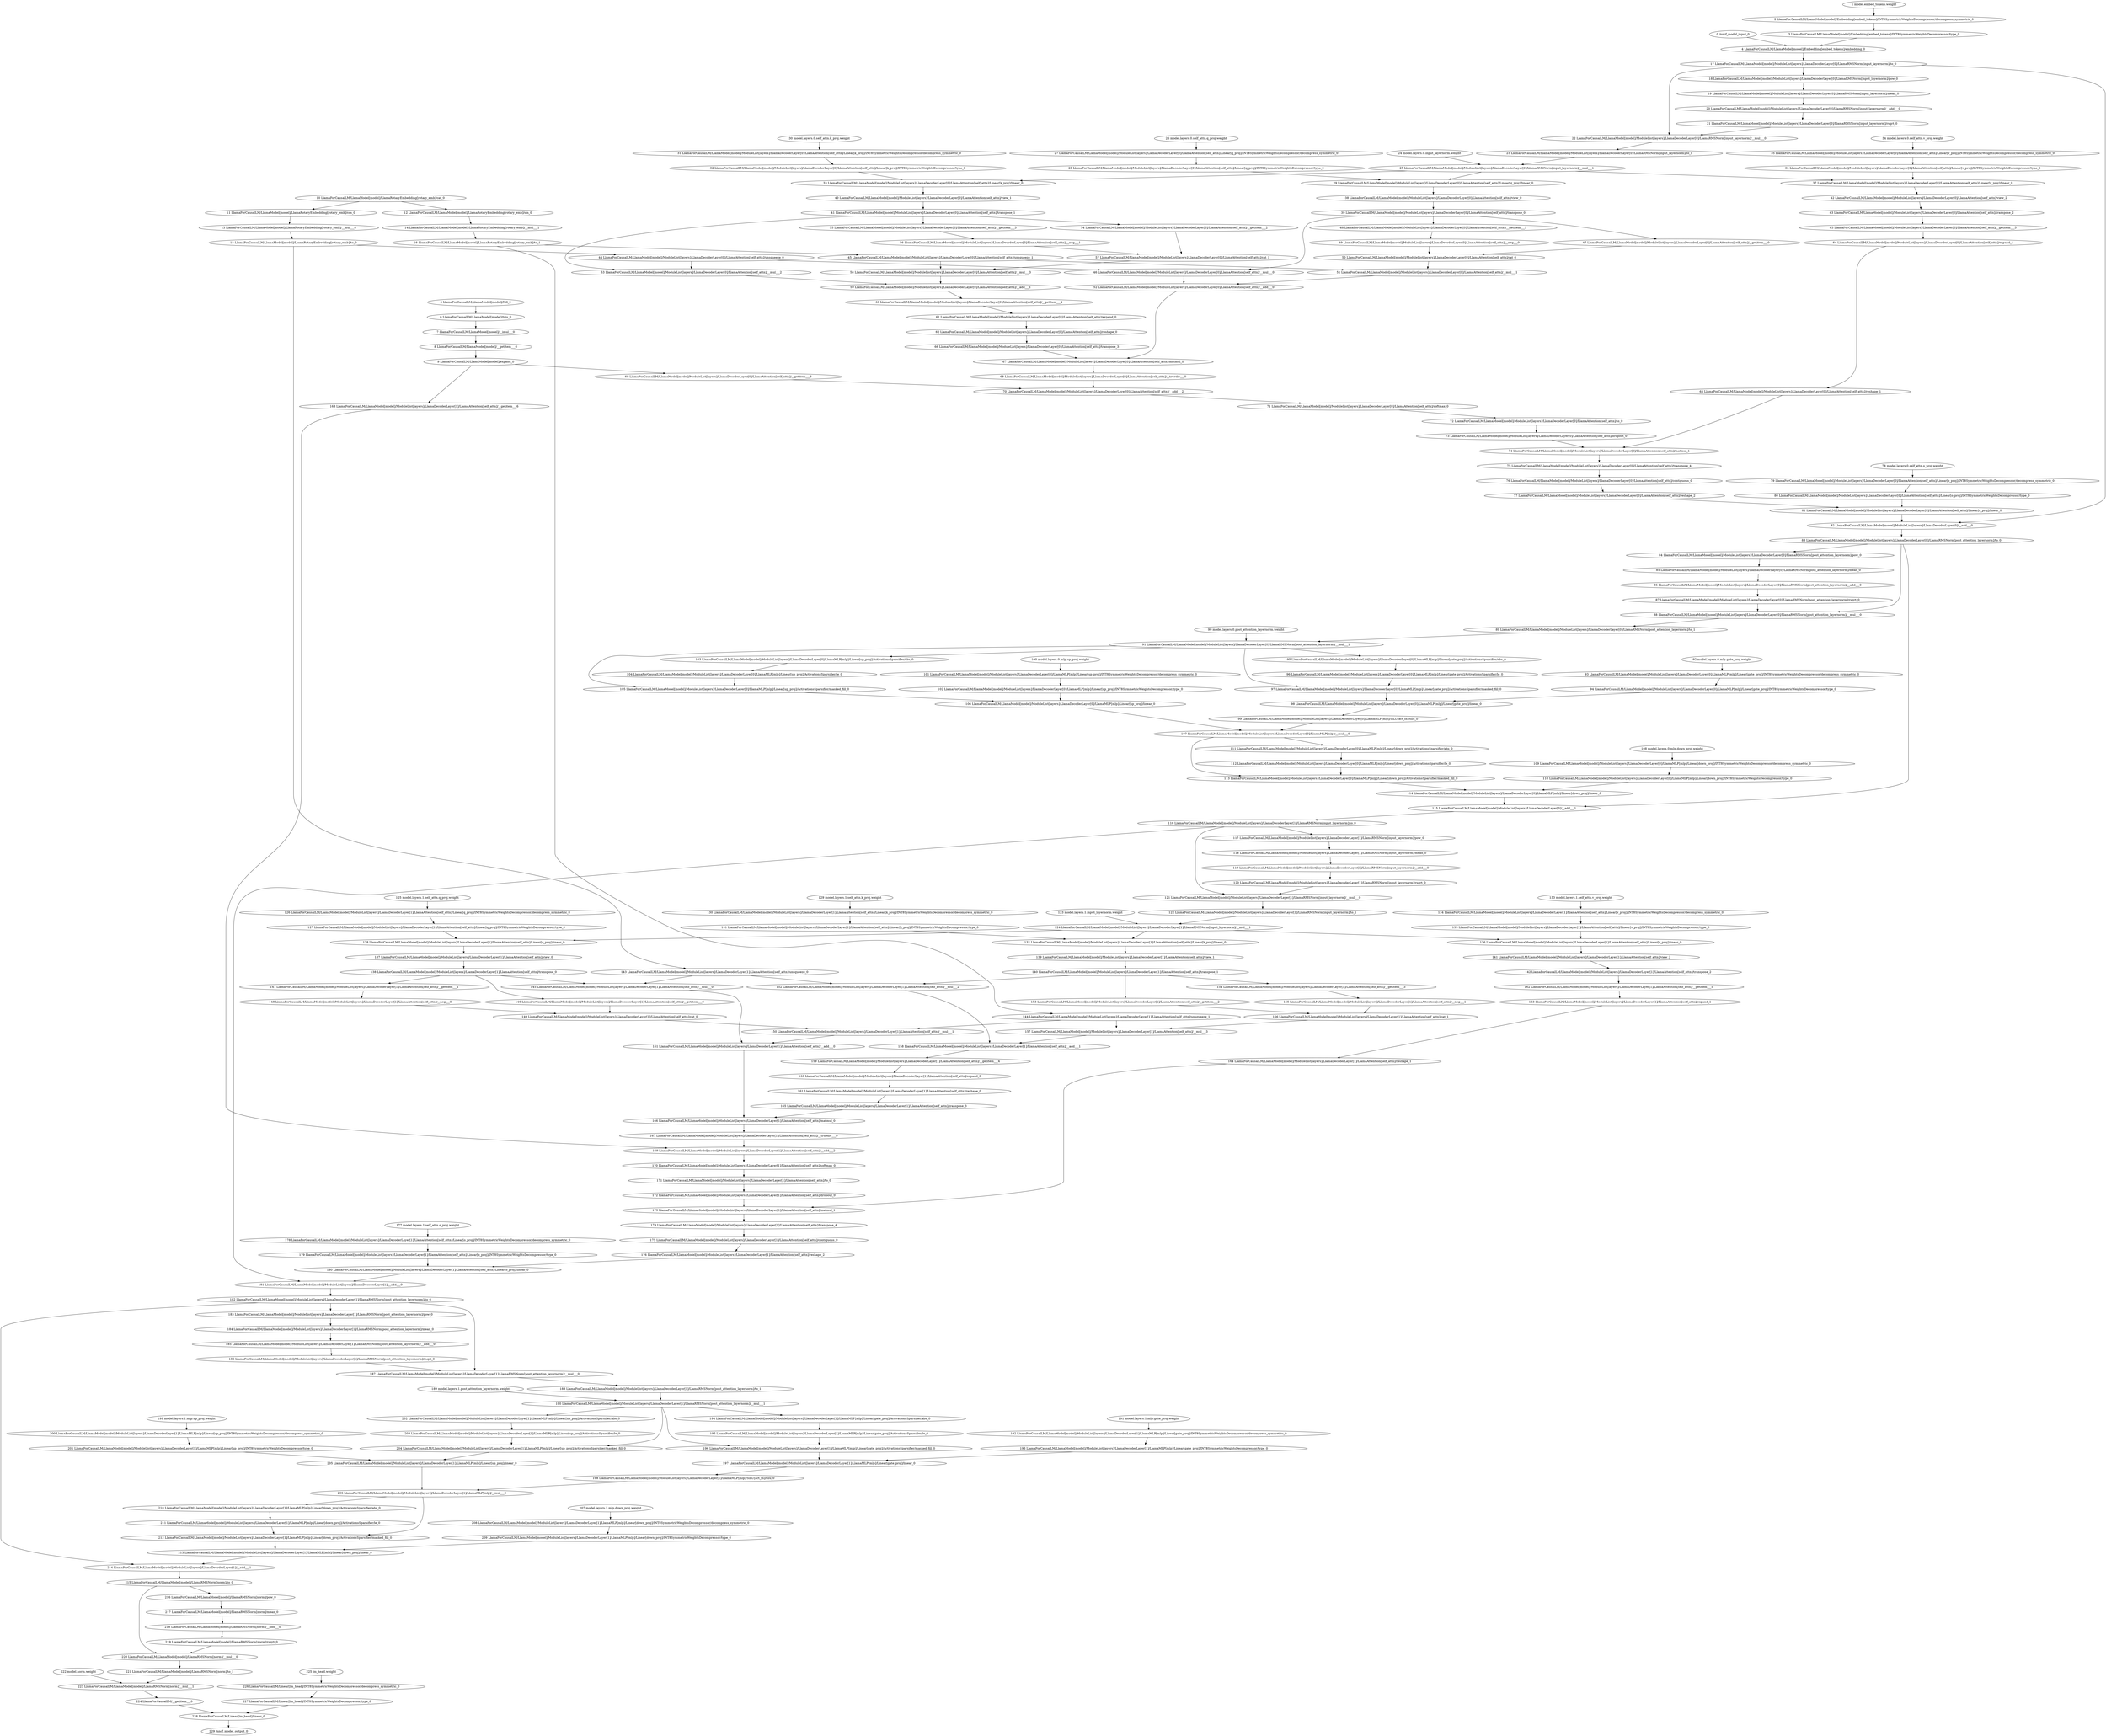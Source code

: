 strict digraph  {
"0 /nncf_model_input_0" [id=0, type=nncf_model_input];
"1 model.embed_tokens.weight" [id=1, type=nncf_model_const];
"2 LlamaForCausalLM/LlamaModel[model]/Embedding[embed_tokens]/INT8SymmetricWeightsDecompressor/decompress_symmetric_0" [id=2, type=decompress_symmetric];
"3 LlamaForCausalLM/LlamaModel[model]/Embedding[embed_tokens]/INT8SymmetricWeightsDecompressor/type_0" [id=3, type=type];
"4 LlamaForCausalLM/LlamaModel[model]/Embedding[embed_tokens]/embedding_0" [id=4, type=embedding];
"5 LlamaForCausalLM/LlamaModel[model]/full_0" [id=5, type=full];
"6 LlamaForCausalLM/LlamaModel[model]/triu_0" [id=6, type=triu];
"7 LlamaForCausalLM/LlamaModel[model]/__imul___0" [id=7, type=__imul__];
"8 LlamaForCausalLM/LlamaModel[model]/__getitem___0" [id=8, type=__getitem__];
"9 LlamaForCausalLM/LlamaModel[model]/expand_0" [id=9, type=expand];
"10 LlamaForCausalLM/LlamaModel[model]/LlamaRotaryEmbedding[rotary_emb]/cat_0" [id=10, type=cat];
"11 LlamaForCausalLM/LlamaModel[model]/LlamaRotaryEmbedding[rotary_emb]/cos_0" [id=11, type=cos];
"12 LlamaForCausalLM/LlamaModel[model]/LlamaRotaryEmbedding[rotary_emb]/sin_0" [id=12, type=sin];
"13 LlamaForCausalLM/LlamaModel[model]/LlamaRotaryEmbedding[rotary_emb]/__mul___0" [id=13, type=__mul__];
"14 LlamaForCausalLM/LlamaModel[model]/LlamaRotaryEmbedding[rotary_emb]/__mul___1" [id=14, type=__mul__];
"15 LlamaForCausalLM/LlamaModel[model]/LlamaRotaryEmbedding[rotary_emb]/to_0" [id=15, type=to];
"16 LlamaForCausalLM/LlamaModel[model]/LlamaRotaryEmbedding[rotary_emb]/to_1" [id=16, type=to];
"17 LlamaForCausalLM/LlamaModel[model]/ModuleList[layers]/LlamaDecoderLayer[0]/LlamaRMSNorm[input_layernorm]/to_0" [id=17, type=to];
"18 LlamaForCausalLM/LlamaModel[model]/ModuleList[layers]/LlamaDecoderLayer[0]/LlamaRMSNorm[input_layernorm]/pow_0" [id=18, type=pow];
"19 LlamaForCausalLM/LlamaModel[model]/ModuleList[layers]/LlamaDecoderLayer[0]/LlamaRMSNorm[input_layernorm]/mean_0" [id=19, type=mean];
"20 LlamaForCausalLM/LlamaModel[model]/ModuleList[layers]/LlamaDecoderLayer[0]/LlamaRMSNorm[input_layernorm]/__add___0" [id=20, type=__add__];
"21 LlamaForCausalLM/LlamaModel[model]/ModuleList[layers]/LlamaDecoderLayer[0]/LlamaRMSNorm[input_layernorm]/rsqrt_0" [id=21, type=rsqrt];
"22 LlamaForCausalLM/LlamaModel[model]/ModuleList[layers]/LlamaDecoderLayer[0]/LlamaRMSNorm[input_layernorm]/__mul___0" [id=22, type=__mul__];
"23 LlamaForCausalLM/LlamaModel[model]/ModuleList[layers]/LlamaDecoderLayer[0]/LlamaRMSNorm[input_layernorm]/to_1" [id=23, type=to];
"24 model.layers.0.input_layernorm.weight" [id=24, type=nncf_model_const];
"25 LlamaForCausalLM/LlamaModel[model]/ModuleList[layers]/LlamaDecoderLayer[0]/LlamaRMSNorm[input_layernorm]/__mul___1" [id=25, type=__mul__];
"26 model.layers.0.self_attn.q_proj.weight" [id=26, type=nncf_model_const];
"27 LlamaForCausalLM/LlamaModel[model]/ModuleList[layers]/LlamaDecoderLayer[0]/LlamaAttention[self_attn]/Linear[q_proj]/INT8SymmetricWeightsDecompressor/decompress_symmetric_0" [id=27, type=decompress_symmetric];
"28 LlamaForCausalLM/LlamaModel[model]/ModuleList[layers]/LlamaDecoderLayer[0]/LlamaAttention[self_attn]/Linear[q_proj]/INT8SymmetricWeightsDecompressor/type_0" [id=28, type=type];
"29 LlamaForCausalLM/LlamaModel[model]/ModuleList[layers]/LlamaDecoderLayer[0]/LlamaAttention[self_attn]/Linear[q_proj]/linear_0" [id=29, type=linear];
"30 model.layers.0.self_attn.k_proj.weight" [id=30, type=nncf_model_const];
"31 LlamaForCausalLM/LlamaModel[model]/ModuleList[layers]/LlamaDecoderLayer[0]/LlamaAttention[self_attn]/Linear[k_proj]/INT8SymmetricWeightsDecompressor/decompress_symmetric_0" [id=31, type=decompress_symmetric];
"32 LlamaForCausalLM/LlamaModel[model]/ModuleList[layers]/LlamaDecoderLayer[0]/LlamaAttention[self_attn]/Linear[k_proj]/INT8SymmetricWeightsDecompressor/type_0" [id=32, type=type];
"33 LlamaForCausalLM/LlamaModel[model]/ModuleList[layers]/LlamaDecoderLayer[0]/LlamaAttention[self_attn]/Linear[k_proj]/linear_0" [id=33, type=linear];
"34 model.layers.0.self_attn.v_proj.weight" [id=34, type=nncf_model_const];
"35 LlamaForCausalLM/LlamaModel[model]/ModuleList[layers]/LlamaDecoderLayer[0]/LlamaAttention[self_attn]/Linear[v_proj]/INT8SymmetricWeightsDecompressor/decompress_symmetric_0" [id=35, type=decompress_symmetric];
"36 LlamaForCausalLM/LlamaModel[model]/ModuleList[layers]/LlamaDecoderLayer[0]/LlamaAttention[self_attn]/Linear[v_proj]/INT8SymmetricWeightsDecompressor/type_0" [id=36, type=type];
"37 LlamaForCausalLM/LlamaModel[model]/ModuleList[layers]/LlamaDecoderLayer[0]/LlamaAttention[self_attn]/Linear[v_proj]/linear_0" [id=37, type=linear];
"38 LlamaForCausalLM/LlamaModel[model]/ModuleList[layers]/LlamaDecoderLayer[0]/LlamaAttention[self_attn]/view_0" [id=38, type=view];
"39 LlamaForCausalLM/LlamaModel[model]/ModuleList[layers]/LlamaDecoderLayer[0]/LlamaAttention[self_attn]/transpose_0" [id=39, type=transpose];
"40 LlamaForCausalLM/LlamaModel[model]/ModuleList[layers]/LlamaDecoderLayer[0]/LlamaAttention[self_attn]/view_1" [id=40, type=view];
"41 LlamaForCausalLM/LlamaModel[model]/ModuleList[layers]/LlamaDecoderLayer[0]/LlamaAttention[self_attn]/transpose_1" [id=41, type=transpose];
"42 LlamaForCausalLM/LlamaModel[model]/ModuleList[layers]/LlamaDecoderLayer[0]/LlamaAttention[self_attn]/view_2" [id=42, type=view];
"43 LlamaForCausalLM/LlamaModel[model]/ModuleList[layers]/LlamaDecoderLayer[0]/LlamaAttention[self_attn]/transpose_2" [id=43, type=transpose];
"44 LlamaForCausalLM/LlamaModel[model]/ModuleList[layers]/LlamaDecoderLayer[0]/LlamaAttention[self_attn]/unsqueeze_0" [id=44, type=unsqueeze];
"45 LlamaForCausalLM/LlamaModel[model]/ModuleList[layers]/LlamaDecoderLayer[0]/LlamaAttention[self_attn]/unsqueeze_1" [id=45, type=unsqueeze];
"46 LlamaForCausalLM/LlamaModel[model]/ModuleList[layers]/LlamaDecoderLayer[0]/LlamaAttention[self_attn]/__mul___0" [id=46, type=__mul__];
"47 LlamaForCausalLM/LlamaModel[model]/ModuleList[layers]/LlamaDecoderLayer[0]/LlamaAttention[self_attn]/__getitem___0" [id=47, type=__getitem__];
"48 LlamaForCausalLM/LlamaModel[model]/ModuleList[layers]/LlamaDecoderLayer[0]/LlamaAttention[self_attn]/__getitem___1" [id=48, type=__getitem__];
"49 LlamaForCausalLM/LlamaModel[model]/ModuleList[layers]/LlamaDecoderLayer[0]/LlamaAttention[self_attn]/__neg___0" [id=49, type=__neg__];
"50 LlamaForCausalLM/LlamaModel[model]/ModuleList[layers]/LlamaDecoderLayer[0]/LlamaAttention[self_attn]/cat_0" [id=50, type=cat];
"51 LlamaForCausalLM/LlamaModel[model]/ModuleList[layers]/LlamaDecoderLayer[0]/LlamaAttention[self_attn]/__mul___1" [id=51, type=__mul__];
"52 LlamaForCausalLM/LlamaModel[model]/ModuleList[layers]/LlamaDecoderLayer[0]/LlamaAttention[self_attn]/__add___0" [id=52, type=__add__];
"53 LlamaForCausalLM/LlamaModel[model]/ModuleList[layers]/LlamaDecoderLayer[0]/LlamaAttention[self_attn]/__mul___2" [id=53, type=__mul__];
"54 LlamaForCausalLM/LlamaModel[model]/ModuleList[layers]/LlamaDecoderLayer[0]/LlamaAttention[self_attn]/__getitem___2" [id=54, type=__getitem__];
"55 LlamaForCausalLM/LlamaModel[model]/ModuleList[layers]/LlamaDecoderLayer[0]/LlamaAttention[self_attn]/__getitem___3" [id=55, type=__getitem__];
"56 LlamaForCausalLM/LlamaModel[model]/ModuleList[layers]/LlamaDecoderLayer[0]/LlamaAttention[self_attn]/__neg___1" [id=56, type=__neg__];
"57 LlamaForCausalLM/LlamaModel[model]/ModuleList[layers]/LlamaDecoderLayer[0]/LlamaAttention[self_attn]/cat_1" [id=57, type=cat];
"58 LlamaForCausalLM/LlamaModel[model]/ModuleList[layers]/LlamaDecoderLayer[0]/LlamaAttention[self_attn]/__mul___3" [id=58, type=__mul__];
"59 LlamaForCausalLM/LlamaModel[model]/ModuleList[layers]/LlamaDecoderLayer[0]/LlamaAttention[self_attn]/__add___1" [id=59, type=__add__];
"60 LlamaForCausalLM/LlamaModel[model]/ModuleList[layers]/LlamaDecoderLayer[0]/LlamaAttention[self_attn]/__getitem___4" [id=60, type=__getitem__];
"61 LlamaForCausalLM/LlamaModel[model]/ModuleList[layers]/LlamaDecoderLayer[0]/LlamaAttention[self_attn]/expand_0" [id=61, type=expand];
"62 LlamaForCausalLM/LlamaModel[model]/ModuleList[layers]/LlamaDecoderLayer[0]/LlamaAttention[self_attn]/reshape_0" [id=62, type=reshape];
"63 LlamaForCausalLM/LlamaModel[model]/ModuleList[layers]/LlamaDecoderLayer[0]/LlamaAttention[self_attn]/__getitem___5" [id=63, type=__getitem__];
"64 LlamaForCausalLM/LlamaModel[model]/ModuleList[layers]/LlamaDecoderLayer[0]/LlamaAttention[self_attn]/expand_1" [id=64, type=expand];
"65 LlamaForCausalLM/LlamaModel[model]/ModuleList[layers]/LlamaDecoderLayer[0]/LlamaAttention[self_attn]/reshape_1" [id=65, type=reshape];
"66 LlamaForCausalLM/LlamaModel[model]/ModuleList[layers]/LlamaDecoderLayer[0]/LlamaAttention[self_attn]/transpose_3" [id=66, type=transpose];
"67 LlamaForCausalLM/LlamaModel[model]/ModuleList[layers]/LlamaDecoderLayer[0]/LlamaAttention[self_attn]/matmul_0" [id=67, type=matmul];
"68 LlamaForCausalLM/LlamaModel[model]/ModuleList[layers]/LlamaDecoderLayer[0]/LlamaAttention[self_attn]/__truediv___0" [id=68, type=__truediv__];
"69 LlamaForCausalLM/LlamaModel[model]/ModuleList[layers]/LlamaDecoderLayer[0]/LlamaAttention[self_attn]/__getitem___6" [id=69, type=__getitem__];
"70 LlamaForCausalLM/LlamaModel[model]/ModuleList[layers]/LlamaDecoderLayer[0]/LlamaAttention[self_attn]/__add___2" [id=70, type=__add__];
"71 LlamaForCausalLM/LlamaModel[model]/ModuleList[layers]/LlamaDecoderLayer[0]/LlamaAttention[self_attn]/softmax_0" [id=71, type=softmax];
"72 LlamaForCausalLM/LlamaModel[model]/ModuleList[layers]/LlamaDecoderLayer[0]/LlamaAttention[self_attn]/to_0" [id=72, type=to];
"73 LlamaForCausalLM/LlamaModel[model]/ModuleList[layers]/LlamaDecoderLayer[0]/LlamaAttention[self_attn]/dropout_0" [id=73, type=dropout];
"74 LlamaForCausalLM/LlamaModel[model]/ModuleList[layers]/LlamaDecoderLayer[0]/LlamaAttention[self_attn]/matmul_1" [id=74, type=matmul];
"75 LlamaForCausalLM/LlamaModel[model]/ModuleList[layers]/LlamaDecoderLayer[0]/LlamaAttention[self_attn]/transpose_4" [id=75, type=transpose];
"76 LlamaForCausalLM/LlamaModel[model]/ModuleList[layers]/LlamaDecoderLayer[0]/LlamaAttention[self_attn]/contiguous_0" [id=76, type=contiguous];
"77 LlamaForCausalLM/LlamaModel[model]/ModuleList[layers]/LlamaDecoderLayer[0]/LlamaAttention[self_attn]/reshape_2" [id=77, type=reshape];
"78 model.layers.0.self_attn.o_proj.weight" [id=78, type=nncf_model_const];
"79 LlamaForCausalLM/LlamaModel[model]/ModuleList[layers]/LlamaDecoderLayer[0]/LlamaAttention[self_attn]/Linear[o_proj]/INT8SymmetricWeightsDecompressor/decompress_symmetric_0" [id=79, type=decompress_symmetric];
"80 LlamaForCausalLM/LlamaModel[model]/ModuleList[layers]/LlamaDecoderLayer[0]/LlamaAttention[self_attn]/Linear[o_proj]/INT8SymmetricWeightsDecompressor/type_0" [id=80, type=type];
"81 LlamaForCausalLM/LlamaModel[model]/ModuleList[layers]/LlamaDecoderLayer[0]/LlamaAttention[self_attn]/Linear[o_proj]/linear_0" [id=81, type=linear];
"82 LlamaForCausalLM/LlamaModel[model]/ModuleList[layers]/LlamaDecoderLayer[0]/__add___0" [id=82, type=__add__];
"83 LlamaForCausalLM/LlamaModel[model]/ModuleList[layers]/LlamaDecoderLayer[0]/LlamaRMSNorm[post_attention_layernorm]/to_0" [id=83, type=to];
"84 LlamaForCausalLM/LlamaModel[model]/ModuleList[layers]/LlamaDecoderLayer[0]/LlamaRMSNorm[post_attention_layernorm]/pow_0" [id=84, type=pow];
"85 LlamaForCausalLM/LlamaModel[model]/ModuleList[layers]/LlamaDecoderLayer[0]/LlamaRMSNorm[post_attention_layernorm]/mean_0" [id=85, type=mean];
"86 LlamaForCausalLM/LlamaModel[model]/ModuleList[layers]/LlamaDecoderLayer[0]/LlamaRMSNorm[post_attention_layernorm]/__add___0" [id=86, type=__add__];
"87 LlamaForCausalLM/LlamaModel[model]/ModuleList[layers]/LlamaDecoderLayer[0]/LlamaRMSNorm[post_attention_layernorm]/rsqrt_0" [id=87, type=rsqrt];
"88 LlamaForCausalLM/LlamaModel[model]/ModuleList[layers]/LlamaDecoderLayer[0]/LlamaRMSNorm[post_attention_layernorm]/__mul___0" [id=88, type=__mul__];
"89 LlamaForCausalLM/LlamaModel[model]/ModuleList[layers]/LlamaDecoderLayer[0]/LlamaRMSNorm[post_attention_layernorm]/to_1" [id=89, type=to];
"90 model.layers.0.post_attention_layernorm.weight" [id=90, type=nncf_model_const];
"91 LlamaForCausalLM/LlamaModel[model]/ModuleList[layers]/LlamaDecoderLayer[0]/LlamaRMSNorm[post_attention_layernorm]/__mul___1" [id=91, type=__mul__];
"92 model.layers.0.mlp.gate_proj.weight" [id=92, type=nncf_model_const];
"93 LlamaForCausalLM/LlamaModel[model]/ModuleList[layers]/LlamaDecoderLayer[0]/LlamaMLP[mlp]/Linear[gate_proj]/INT8SymmetricWeightsDecompressor/decompress_symmetric_0" [id=93, type=decompress_symmetric];
"94 LlamaForCausalLM/LlamaModel[model]/ModuleList[layers]/LlamaDecoderLayer[0]/LlamaMLP[mlp]/Linear[gate_proj]/INT8SymmetricWeightsDecompressor/type_0" [id=94, type=type];
"95 LlamaForCausalLM/LlamaModel[model]/ModuleList[layers]/LlamaDecoderLayer[0]/LlamaMLP[mlp]/Linear[gate_proj]/ActivationsSparsifier/abs_0" [id=95, type=abs];
"96 LlamaForCausalLM/LlamaModel[model]/ModuleList[layers]/LlamaDecoderLayer[0]/LlamaMLP[mlp]/Linear[gate_proj]/ActivationsSparsifier/le_0" [id=96, type=le];
"97 LlamaForCausalLM/LlamaModel[model]/ModuleList[layers]/LlamaDecoderLayer[0]/LlamaMLP[mlp]/Linear[gate_proj]/ActivationsSparsifier/masked_fill_0" [id=97, type=masked_fill];
"98 LlamaForCausalLM/LlamaModel[model]/ModuleList[layers]/LlamaDecoderLayer[0]/LlamaMLP[mlp]/Linear[gate_proj]/linear_0" [id=98, type=linear];
"99 LlamaForCausalLM/LlamaModel[model]/ModuleList[layers]/LlamaDecoderLayer[0]/LlamaMLP[mlp]/SiLU[act_fn]/silu_0" [id=99, type=silu];
"100 model.layers.0.mlp.up_proj.weight" [id=100, type=nncf_model_const];
"101 LlamaForCausalLM/LlamaModel[model]/ModuleList[layers]/LlamaDecoderLayer[0]/LlamaMLP[mlp]/Linear[up_proj]/INT8SymmetricWeightsDecompressor/decompress_symmetric_0" [id=101, type=decompress_symmetric];
"102 LlamaForCausalLM/LlamaModel[model]/ModuleList[layers]/LlamaDecoderLayer[0]/LlamaMLP[mlp]/Linear[up_proj]/INT8SymmetricWeightsDecompressor/type_0" [id=102, type=type];
"103 LlamaForCausalLM/LlamaModel[model]/ModuleList[layers]/LlamaDecoderLayer[0]/LlamaMLP[mlp]/Linear[up_proj]/ActivationsSparsifier/abs_0" [id=103, type=abs];
"104 LlamaForCausalLM/LlamaModel[model]/ModuleList[layers]/LlamaDecoderLayer[0]/LlamaMLP[mlp]/Linear[up_proj]/ActivationsSparsifier/le_0" [id=104, type=le];
"105 LlamaForCausalLM/LlamaModel[model]/ModuleList[layers]/LlamaDecoderLayer[0]/LlamaMLP[mlp]/Linear[up_proj]/ActivationsSparsifier/masked_fill_0" [id=105, type=masked_fill];
"106 LlamaForCausalLM/LlamaModel[model]/ModuleList[layers]/LlamaDecoderLayer[0]/LlamaMLP[mlp]/Linear[up_proj]/linear_0" [id=106, type=linear];
"107 LlamaForCausalLM/LlamaModel[model]/ModuleList[layers]/LlamaDecoderLayer[0]/LlamaMLP[mlp]/__mul___0" [id=107, type=__mul__];
"108 model.layers.0.mlp.down_proj.weight" [id=108, type=nncf_model_const];
"109 LlamaForCausalLM/LlamaModel[model]/ModuleList[layers]/LlamaDecoderLayer[0]/LlamaMLP[mlp]/Linear[down_proj]/INT8SymmetricWeightsDecompressor/decompress_symmetric_0" [id=109, type=decompress_symmetric];
"110 LlamaForCausalLM/LlamaModel[model]/ModuleList[layers]/LlamaDecoderLayer[0]/LlamaMLP[mlp]/Linear[down_proj]/INT8SymmetricWeightsDecompressor/type_0" [id=110, type=type];
"111 LlamaForCausalLM/LlamaModel[model]/ModuleList[layers]/LlamaDecoderLayer[0]/LlamaMLP[mlp]/Linear[down_proj]/ActivationsSparsifier/abs_0" [id=111, type=abs];
"112 LlamaForCausalLM/LlamaModel[model]/ModuleList[layers]/LlamaDecoderLayer[0]/LlamaMLP[mlp]/Linear[down_proj]/ActivationsSparsifier/le_0" [id=112, type=le];
"113 LlamaForCausalLM/LlamaModel[model]/ModuleList[layers]/LlamaDecoderLayer[0]/LlamaMLP[mlp]/Linear[down_proj]/ActivationsSparsifier/masked_fill_0" [id=113, type=masked_fill];
"114 LlamaForCausalLM/LlamaModel[model]/ModuleList[layers]/LlamaDecoderLayer[0]/LlamaMLP[mlp]/Linear[down_proj]/linear_0" [id=114, type=linear];
"115 LlamaForCausalLM/LlamaModel[model]/ModuleList[layers]/LlamaDecoderLayer[0]/__add___1" [id=115, type=__add__];
"116 LlamaForCausalLM/LlamaModel[model]/ModuleList[layers]/LlamaDecoderLayer[1]/LlamaRMSNorm[input_layernorm]/to_0" [id=116, type=to];
"117 LlamaForCausalLM/LlamaModel[model]/ModuleList[layers]/LlamaDecoderLayer[1]/LlamaRMSNorm[input_layernorm]/pow_0" [id=117, type=pow];
"118 LlamaForCausalLM/LlamaModel[model]/ModuleList[layers]/LlamaDecoderLayer[1]/LlamaRMSNorm[input_layernorm]/mean_0" [id=118, type=mean];
"119 LlamaForCausalLM/LlamaModel[model]/ModuleList[layers]/LlamaDecoderLayer[1]/LlamaRMSNorm[input_layernorm]/__add___0" [id=119, type=__add__];
"120 LlamaForCausalLM/LlamaModel[model]/ModuleList[layers]/LlamaDecoderLayer[1]/LlamaRMSNorm[input_layernorm]/rsqrt_0" [id=120, type=rsqrt];
"121 LlamaForCausalLM/LlamaModel[model]/ModuleList[layers]/LlamaDecoderLayer[1]/LlamaRMSNorm[input_layernorm]/__mul___0" [id=121, type=__mul__];
"122 LlamaForCausalLM/LlamaModel[model]/ModuleList[layers]/LlamaDecoderLayer[1]/LlamaRMSNorm[input_layernorm]/to_1" [id=122, type=to];
"123 model.layers.1.input_layernorm.weight" [id=123, type=nncf_model_const];
"124 LlamaForCausalLM/LlamaModel[model]/ModuleList[layers]/LlamaDecoderLayer[1]/LlamaRMSNorm[input_layernorm]/__mul___1" [id=124, type=__mul__];
"125 model.layers.1.self_attn.q_proj.weight" [id=125, type=nncf_model_const];
"126 LlamaForCausalLM/LlamaModel[model]/ModuleList[layers]/LlamaDecoderLayer[1]/LlamaAttention[self_attn]/Linear[q_proj]/INT8SymmetricWeightsDecompressor/decompress_symmetric_0" [id=126, type=decompress_symmetric];
"127 LlamaForCausalLM/LlamaModel[model]/ModuleList[layers]/LlamaDecoderLayer[1]/LlamaAttention[self_attn]/Linear[q_proj]/INT8SymmetricWeightsDecompressor/type_0" [id=127, type=type];
"128 LlamaForCausalLM/LlamaModel[model]/ModuleList[layers]/LlamaDecoderLayer[1]/LlamaAttention[self_attn]/Linear[q_proj]/linear_0" [id=128, type=linear];
"129 model.layers.1.self_attn.k_proj.weight" [id=129, type=nncf_model_const];
"130 LlamaForCausalLM/LlamaModel[model]/ModuleList[layers]/LlamaDecoderLayer[1]/LlamaAttention[self_attn]/Linear[k_proj]/INT8SymmetricWeightsDecompressor/decompress_symmetric_0" [id=130, type=decompress_symmetric];
"131 LlamaForCausalLM/LlamaModel[model]/ModuleList[layers]/LlamaDecoderLayer[1]/LlamaAttention[self_attn]/Linear[k_proj]/INT8SymmetricWeightsDecompressor/type_0" [id=131, type=type];
"132 LlamaForCausalLM/LlamaModel[model]/ModuleList[layers]/LlamaDecoderLayer[1]/LlamaAttention[self_attn]/Linear[k_proj]/linear_0" [id=132, type=linear];
"133 model.layers.1.self_attn.v_proj.weight" [id=133, type=nncf_model_const];
"134 LlamaForCausalLM/LlamaModel[model]/ModuleList[layers]/LlamaDecoderLayer[1]/LlamaAttention[self_attn]/Linear[v_proj]/INT8SymmetricWeightsDecompressor/decompress_symmetric_0" [id=134, type=decompress_symmetric];
"135 LlamaForCausalLM/LlamaModel[model]/ModuleList[layers]/LlamaDecoderLayer[1]/LlamaAttention[self_attn]/Linear[v_proj]/INT8SymmetricWeightsDecompressor/type_0" [id=135, type=type];
"136 LlamaForCausalLM/LlamaModel[model]/ModuleList[layers]/LlamaDecoderLayer[1]/LlamaAttention[self_attn]/Linear[v_proj]/linear_0" [id=136, type=linear];
"137 LlamaForCausalLM/LlamaModel[model]/ModuleList[layers]/LlamaDecoderLayer[1]/LlamaAttention[self_attn]/view_0" [id=137, type=view];
"138 LlamaForCausalLM/LlamaModel[model]/ModuleList[layers]/LlamaDecoderLayer[1]/LlamaAttention[self_attn]/transpose_0" [id=138, type=transpose];
"139 LlamaForCausalLM/LlamaModel[model]/ModuleList[layers]/LlamaDecoderLayer[1]/LlamaAttention[self_attn]/view_1" [id=139, type=view];
"140 LlamaForCausalLM/LlamaModel[model]/ModuleList[layers]/LlamaDecoderLayer[1]/LlamaAttention[self_attn]/transpose_1" [id=140, type=transpose];
"141 LlamaForCausalLM/LlamaModel[model]/ModuleList[layers]/LlamaDecoderLayer[1]/LlamaAttention[self_attn]/view_2" [id=141, type=view];
"142 LlamaForCausalLM/LlamaModel[model]/ModuleList[layers]/LlamaDecoderLayer[1]/LlamaAttention[self_attn]/transpose_2" [id=142, type=transpose];
"143 LlamaForCausalLM/LlamaModel[model]/ModuleList[layers]/LlamaDecoderLayer[1]/LlamaAttention[self_attn]/unsqueeze_0" [id=143, type=unsqueeze];
"144 LlamaForCausalLM/LlamaModel[model]/ModuleList[layers]/LlamaDecoderLayer[1]/LlamaAttention[self_attn]/unsqueeze_1" [id=144, type=unsqueeze];
"145 LlamaForCausalLM/LlamaModel[model]/ModuleList[layers]/LlamaDecoderLayer[1]/LlamaAttention[self_attn]/__mul___0" [id=145, type=__mul__];
"146 LlamaForCausalLM/LlamaModel[model]/ModuleList[layers]/LlamaDecoderLayer[1]/LlamaAttention[self_attn]/__getitem___0" [id=146, type=__getitem__];
"147 LlamaForCausalLM/LlamaModel[model]/ModuleList[layers]/LlamaDecoderLayer[1]/LlamaAttention[self_attn]/__getitem___1" [id=147, type=__getitem__];
"148 LlamaForCausalLM/LlamaModel[model]/ModuleList[layers]/LlamaDecoderLayer[1]/LlamaAttention[self_attn]/__neg___0" [id=148, type=__neg__];
"149 LlamaForCausalLM/LlamaModel[model]/ModuleList[layers]/LlamaDecoderLayer[1]/LlamaAttention[self_attn]/cat_0" [id=149, type=cat];
"150 LlamaForCausalLM/LlamaModel[model]/ModuleList[layers]/LlamaDecoderLayer[1]/LlamaAttention[self_attn]/__mul___1" [id=150, type=__mul__];
"151 LlamaForCausalLM/LlamaModel[model]/ModuleList[layers]/LlamaDecoderLayer[1]/LlamaAttention[self_attn]/__add___0" [id=151, type=__add__];
"152 LlamaForCausalLM/LlamaModel[model]/ModuleList[layers]/LlamaDecoderLayer[1]/LlamaAttention[self_attn]/__mul___2" [id=152, type=__mul__];
"153 LlamaForCausalLM/LlamaModel[model]/ModuleList[layers]/LlamaDecoderLayer[1]/LlamaAttention[self_attn]/__getitem___2" [id=153, type=__getitem__];
"154 LlamaForCausalLM/LlamaModel[model]/ModuleList[layers]/LlamaDecoderLayer[1]/LlamaAttention[self_attn]/__getitem___3" [id=154, type=__getitem__];
"155 LlamaForCausalLM/LlamaModel[model]/ModuleList[layers]/LlamaDecoderLayer[1]/LlamaAttention[self_attn]/__neg___1" [id=155, type=__neg__];
"156 LlamaForCausalLM/LlamaModel[model]/ModuleList[layers]/LlamaDecoderLayer[1]/LlamaAttention[self_attn]/cat_1" [id=156, type=cat];
"157 LlamaForCausalLM/LlamaModel[model]/ModuleList[layers]/LlamaDecoderLayer[1]/LlamaAttention[self_attn]/__mul___3" [id=157, type=__mul__];
"158 LlamaForCausalLM/LlamaModel[model]/ModuleList[layers]/LlamaDecoderLayer[1]/LlamaAttention[self_attn]/__add___1" [id=158, type=__add__];
"159 LlamaForCausalLM/LlamaModel[model]/ModuleList[layers]/LlamaDecoderLayer[1]/LlamaAttention[self_attn]/__getitem___4" [id=159, type=__getitem__];
"160 LlamaForCausalLM/LlamaModel[model]/ModuleList[layers]/LlamaDecoderLayer[1]/LlamaAttention[self_attn]/expand_0" [id=160, type=expand];
"161 LlamaForCausalLM/LlamaModel[model]/ModuleList[layers]/LlamaDecoderLayer[1]/LlamaAttention[self_attn]/reshape_0" [id=161, type=reshape];
"162 LlamaForCausalLM/LlamaModel[model]/ModuleList[layers]/LlamaDecoderLayer[1]/LlamaAttention[self_attn]/__getitem___5" [id=162, type=__getitem__];
"163 LlamaForCausalLM/LlamaModel[model]/ModuleList[layers]/LlamaDecoderLayer[1]/LlamaAttention[self_attn]/expand_1" [id=163, type=expand];
"164 LlamaForCausalLM/LlamaModel[model]/ModuleList[layers]/LlamaDecoderLayer[1]/LlamaAttention[self_attn]/reshape_1" [id=164, type=reshape];
"165 LlamaForCausalLM/LlamaModel[model]/ModuleList[layers]/LlamaDecoderLayer[1]/LlamaAttention[self_attn]/transpose_3" [id=165, type=transpose];
"166 LlamaForCausalLM/LlamaModel[model]/ModuleList[layers]/LlamaDecoderLayer[1]/LlamaAttention[self_attn]/matmul_0" [id=166, type=matmul];
"167 LlamaForCausalLM/LlamaModel[model]/ModuleList[layers]/LlamaDecoderLayer[1]/LlamaAttention[self_attn]/__truediv___0" [id=167, type=__truediv__];
"168 LlamaForCausalLM/LlamaModel[model]/ModuleList[layers]/LlamaDecoderLayer[1]/LlamaAttention[self_attn]/__getitem___6" [id=168, type=__getitem__];
"169 LlamaForCausalLM/LlamaModel[model]/ModuleList[layers]/LlamaDecoderLayer[1]/LlamaAttention[self_attn]/__add___2" [id=169, type=__add__];
"170 LlamaForCausalLM/LlamaModel[model]/ModuleList[layers]/LlamaDecoderLayer[1]/LlamaAttention[self_attn]/softmax_0" [id=170, type=softmax];
"171 LlamaForCausalLM/LlamaModel[model]/ModuleList[layers]/LlamaDecoderLayer[1]/LlamaAttention[self_attn]/to_0" [id=171, type=to];
"172 LlamaForCausalLM/LlamaModel[model]/ModuleList[layers]/LlamaDecoderLayer[1]/LlamaAttention[self_attn]/dropout_0" [id=172, type=dropout];
"173 LlamaForCausalLM/LlamaModel[model]/ModuleList[layers]/LlamaDecoderLayer[1]/LlamaAttention[self_attn]/matmul_1" [id=173, type=matmul];
"174 LlamaForCausalLM/LlamaModel[model]/ModuleList[layers]/LlamaDecoderLayer[1]/LlamaAttention[self_attn]/transpose_4" [id=174, type=transpose];
"175 LlamaForCausalLM/LlamaModel[model]/ModuleList[layers]/LlamaDecoderLayer[1]/LlamaAttention[self_attn]/contiguous_0" [id=175, type=contiguous];
"176 LlamaForCausalLM/LlamaModel[model]/ModuleList[layers]/LlamaDecoderLayer[1]/LlamaAttention[self_attn]/reshape_2" [id=176, type=reshape];
"177 model.layers.1.self_attn.o_proj.weight" [id=177, type=nncf_model_const];
"178 LlamaForCausalLM/LlamaModel[model]/ModuleList[layers]/LlamaDecoderLayer[1]/LlamaAttention[self_attn]/Linear[o_proj]/INT8SymmetricWeightsDecompressor/decompress_symmetric_0" [id=178, type=decompress_symmetric];
"179 LlamaForCausalLM/LlamaModel[model]/ModuleList[layers]/LlamaDecoderLayer[1]/LlamaAttention[self_attn]/Linear[o_proj]/INT8SymmetricWeightsDecompressor/type_0" [id=179, type=type];
"180 LlamaForCausalLM/LlamaModel[model]/ModuleList[layers]/LlamaDecoderLayer[1]/LlamaAttention[self_attn]/Linear[o_proj]/linear_0" [id=180, type=linear];
"181 LlamaForCausalLM/LlamaModel[model]/ModuleList[layers]/LlamaDecoderLayer[1]/__add___0" [id=181, type=__add__];
"182 LlamaForCausalLM/LlamaModel[model]/ModuleList[layers]/LlamaDecoderLayer[1]/LlamaRMSNorm[post_attention_layernorm]/to_0" [id=182, type=to];
"183 LlamaForCausalLM/LlamaModel[model]/ModuleList[layers]/LlamaDecoderLayer[1]/LlamaRMSNorm[post_attention_layernorm]/pow_0" [id=183, type=pow];
"184 LlamaForCausalLM/LlamaModel[model]/ModuleList[layers]/LlamaDecoderLayer[1]/LlamaRMSNorm[post_attention_layernorm]/mean_0" [id=184, type=mean];
"185 LlamaForCausalLM/LlamaModel[model]/ModuleList[layers]/LlamaDecoderLayer[1]/LlamaRMSNorm[post_attention_layernorm]/__add___0" [id=185, type=__add__];
"186 LlamaForCausalLM/LlamaModel[model]/ModuleList[layers]/LlamaDecoderLayer[1]/LlamaRMSNorm[post_attention_layernorm]/rsqrt_0" [id=186, type=rsqrt];
"187 LlamaForCausalLM/LlamaModel[model]/ModuleList[layers]/LlamaDecoderLayer[1]/LlamaRMSNorm[post_attention_layernorm]/__mul___0" [id=187, type=__mul__];
"188 LlamaForCausalLM/LlamaModel[model]/ModuleList[layers]/LlamaDecoderLayer[1]/LlamaRMSNorm[post_attention_layernorm]/to_1" [id=188, type=to];
"189 model.layers.1.post_attention_layernorm.weight" [id=189, type=nncf_model_const];
"190 LlamaForCausalLM/LlamaModel[model]/ModuleList[layers]/LlamaDecoderLayer[1]/LlamaRMSNorm[post_attention_layernorm]/__mul___1" [id=190, type=__mul__];
"191 model.layers.1.mlp.gate_proj.weight" [id=191, type=nncf_model_const];
"192 LlamaForCausalLM/LlamaModel[model]/ModuleList[layers]/LlamaDecoderLayer[1]/LlamaMLP[mlp]/Linear[gate_proj]/INT8SymmetricWeightsDecompressor/decompress_symmetric_0" [id=192, type=decompress_symmetric];
"193 LlamaForCausalLM/LlamaModel[model]/ModuleList[layers]/LlamaDecoderLayer[1]/LlamaMLP[mlp]/Linear[gate_proj]/INT8SymmetricWeightsDecompressor/type_0" [id=193, type=type];
"194 LlamaForCausalLM/LlamaModel[model]/ModuleList[layers]/LlamaDecoderLayer[1]/LlamaMLP[mlp]/Linear[gate_proj]/ActivationsSparsifier/abs_0" [id=194, type=abs];
"195 LlamaForCausalLM/LlamaModel[model]/ModuleList[layers]/LlamaDecoderLayer[1]/LlamaMLP[mlp]/Linear[gate_proj]/ActivationsSparsifier/le_0" [id=195, type=le];
"196 LlamaForCausalLM/LlamaModel[model]/ModuleList[layers]/LlamaDecoderLayer[1]/LlamaMLP[mlp]/Linear[gate_proj]/ActivationsSparsifier/masked_fill_0" [id=196, type=masked_fill];
"197 LlamaForCausalLM/LlamaModel[model]/ModuleList[layers]/LlamaDecoderLayer[1]/LlamaMLP[mlp]/Linear[gate_proj]/linear_0" [id=197, type=linear];
"198 LlamaForCausalLM/LlamaModel[model]/ModuleList[layers]/LlamaDecoderLayer[1]/LlamaMLP[mlp]/SiLU[act_fn]/silu_0" [id=198, type=silu];
"199 model.layers.1.mlp.up_proj.weight" [id=199, type=nncf_model_const];
"200 LlamaForCausalLM/LlamaModel[model]/ModuleList[layers]/LlamaDecoderLayer[1]/LlamaMLP[mlp]/Linear[up_proj]/INT8SymmetricWeightsDecompressor/decompress_symmetric_0" [id=200, type=decompress_symmetric];
"201 LlamaForCausalLM/LlamaModel[model]/ModuleList[layers]/LlamaDecoderLayer[1]/LlamaMLP[mlp]/Linear[up_proj]/INT8SymmetricWeightsDecompressor/type_0" [id=201, type=type];
"202 LlamaForCausalLM/LlamaModel[model]/ModuleList[layers]/LlamaDecoderLayer[1]/LlamaMLP[mlp]/Linear[up_proj]/ActivationsSparsifier/abs_0" [id=202, type=abs];
"203 LlamaForCausalLM/LlamaModel[model]/ModuleList[layers]/LlamaDecoderLayer[1]/LlamaMLP[mlp]/Linear[up_proj]/ActivationsSparsifier/le_0" [id=203, type=le];
"204 LlamaForCausalLM/LlamaModel[model]/ModuleList[layers]/LlamaDecoderLayer[1]/LlamaMLP[mlp]/Linear[up_proj]/ActivationsSparsifier/masked_fill_0" [id=204, type=masked_fill];
"205 LlamaForCausalLM/LlamaModel[model]/ModuleList[layers]/LlamaDecoderLayer[1]/LlamaMLP[mlp]/Linear[up_proj]/linear_0" [id=205, type=linear];
"206 LlamaForCausalLM/LlamaModel[model]/ModuleList[layers]/LlamaDecoderLayer[1]/LlamaMLP[mlp]/__mul___0" [id=206, type=__mul__];
"207 model.layers.1.mlp.down_proj.weight" [id=207, type=nncf_model_const];
"208 LlamaForCausalLM/LlamaModel[model]/ModuleList[layers]/LlamaDecoderLayer[1]/LlamaMLP[mlp]/Linear[down_proj]/INT8SymmetricWeightsDecompressor/decompress_symmetric_0" [id=208, type=decompress_symmetric];
"209 LlamaForCausalLM/LlamaModel[model]/ModuleList[layers]/LlamaDecoderLayer[1]/LlamaMLP[mlp]/Linear[down_proj]/INT8SymmetricWeightsDecompressor/type_0" [id=209, type=type];
"210 LlamaForCausalLM/LlamaModel[model]/ModuleList[layers]/LlamaDecoderLayer[1]/LlamaMLP[mlp]/Linear[down_proj]/ActivationsSparsifier/abs_0" [id=210, type=abs];
"211 LlamaForCausalLM/LlamaModel[model]/ModuleList[layers]/LlamaDecoderLayer[1]/LlamaMLP[mlp]/Linear[down_proj]/ActivationsSparsifier/le_0" [id=211, type=le];
"212 LlamaForCausalLM/LlamaModel[model]/ModuleList[layers]/LlamaDecoderLayer[1]/LlamaMLP[mlp]/Linear[down_proj]/ActivationsSparsifier/masked_fill_0" [id=212, type=masked_fill];
"213 LlamaForCausalLM/LlamaModel[model]/ModuleList[layers]/LlamaDecoderLayer[1]/LlamaMLP[mlp]/Linear[down_proj]/linear_0" [id=213, type=linear];
"214 LlamaForCausalLM/LlamaModel[model]/ModuleList[layers]/LlamaDecoderLayer[1]/__add___1" [id=214, type=__add__];
"215 LlamaForCausalLM/LlamaModel[model]/LlamaRMSNorm[norm]/to_0" [id=215, type=to];
"216 LlamaForCausalLM/LlamaModel[model]/LlamaRMSNorm[norm]/pow_0" [id=216, type=pow];
"217 LlamaForCausalLM/LlamaModel[model]/LlamaRMSNorm[norm]/mean_0" [id=217, type=mean];
"218 LlamaForCausalLM/LlamaModel[model]/LlamaRMSNorm[norm]/__add___0" [id=218, type=__add__];
"219 LlamaForCausalLM/LlamaModel[model]/LlamaRMSNorm[norm]/rsqrt_0" [id=219, type=rsqrt];
"220 LlamaForCausalLM/LlamaModel[model]/LlamaRMSNorm[norm]/__mul___0" [id=220, type=__mul__];
"221 LlamaForCausalLM/LlamaModel[model]/LlamaRMSNorm[norm]/to_1" [id=221, type=to];
"222 model.norm.weight" [id=222, type=nncf_model_const];
"223 LlamaForCausalLM/LlamaModel[model]/LlamaRMSNorm[norm]/__mul___1" [id=223, type=__mul__];
"224 LlamaForCausalLM/__getitem___0" [id=224, type=__getitem__];
"225 lm_head.weight" [id=225, type=nncf_model_const];
"226 LlamaForCausalLM/Linear[lm_head]/INT8SymmetricWeightsDecompressor/decompress_symmetric_0" [id=226, type=decompress_symmetric];
"227 LlamaForCausalLM/Linear[lm_head]/INT8SymmetricWeightsDecompressor/type_0" [id=227, type=type];
"228 LlamaForCausalLM/Linear[lm_head]/linear_0" [id=228, type=linear];
"229 /nncf_model_output_0" [id=229, type=nncf_model_output];
"0 /nncf_model_input_0" -> "4 LlamaForCausalLM/LlamaModel[model]/Embedding[embed_tokens]/embedding_0";
"1 model.embed_tokens.weight" -> "2 LlamaForCausalLM/LlamaModel[model]/Embedding[embed_tokens]/INT8SymmetricWeightsDecompressor/decompress_symmetric_0";
"2 LlamaForCausalLM/LlamaModel[model]/Embedding[embed_tokens]/INT8SymmetricWeightsDecompressor/decompress_symmetric_0" -> "3 LlamaForCausalLM/LlamaModel[model]/Embedding[embed_tokens]/INT8SymmetricWeightsDecompressor/type_0";
"3 LlamaForCausalLM/LlamaModel[model]/Embedding[embed_tokens]/INT8SymmetricWeightsDecompressor/type_0" -> "4 LlamaForCausalLM/LlamaModel[model]/Embedding[embed_tokens]/embedding_0";
"4 LlamaForCausalLM/LlamaModel[model]/Embedding[embed_tokens]/embedding_0" -> "17 LlamaForCausalLM/LlamaModel[model]/ModuleList[layers]/LlamaDecoderLayer[0]/LlamaRMSNorm[input_layernorm]/to_0";
"5 LlamaForCausalLM/LlamaModel[model]/full_0" -> "6 LlamaForCausalLM/LlamaModel[model]/triu_0";
"6 LlamaForCausalLM/LlamaModel[model]/triu_0" -> "7 LlamaForCausalLM/LlamaModel[model]/__imul___0";
"7 LlamaForCausalLM/LlamaModel[model]/__imul___0" -> "8 LlamaForCausalLM/LlamaModel[model]/__getitem___0";
"8 LlamaForCausalLM/LlamaModel[model]/__getitem___0" -> "9 LlamaForCausalLM/LlamaModel[model]/expand_0";
"9 LlamaForCausalLM/LlamaModel[model]/expand_0" -> "69 LlamaForCausalLM/LlamaModel[model]/ModuleList[layers]/LlamaDecoderLayer[0]/LlamaAttention[self_attn]/__getitem___6";
"9 LlamaForCausalLM/LlamaModel[model]/expand_0" -> "168 LlamaForCausalLM/LlamaModel[model]/ModuleList[layers]/LlamaDecoderLayer[1]/LlamaAttention[self_attn]/__getitem___6";
"10 LlamaForCausalLM/LlamaModel[model]/LlamaRotaryEmbedding[rotary_emb]/cat_0" -> "11 LlamaForCausalLM/LlamaModel[model]/LlamaRotaryEmbedding[rotary_emb]/cos_0";
"10 LlamaForCausalLM/LlamaModel[model]/LlamaRotaryEmbedding[rotary_emb]/cat_0" -> "12 LlamaForCausalLM/LlamaModel[model]/LlamaRotaryEmbedding[rotary_emb]/sin_0";
"11 LlamaForCausalLM/LlamaModel[model]/LlamaRotaryEmbedding[rotary_emb]/cos_0" -> "13 LlamaForCausalLM/LlamaModel[model]/LlamaRotaryEmbedding[rotary_emb]/__mul___0";
"12 LlamaForCausalLM/LlamaModel[model]/LlamaRotaryEmbedding[rotary_emb]/sin_0" -> "14 LlamaForCausalLM/LlamaModel[model]/LlamaRotaryEmbedding[rotary_emb]/__mul___1";
"13 LlamaForCausalLM/LlamaModel[model]/LlamaRotaryEmbedding[rotary_emb]/__mul___0" -> "15 LlamaForCausalLM/LlamaModel[model]/LlamaRotaryEmbedding[rotary_emb]/to_0";
"14 LlamaForCausalLM/LlamaModel[model]/LlamaRotaryEmbedding[rotary_emb]/__mul___1" -> "16 LlamaForCausalLM/LlamaModel[model]/LlamaRotaryEmbedding[rotary_emb]/to_1";
"15 LlamaForCausalLM/LlamaModel[model]/LlamaRotaryEmbedding[rotary_emb]/to_0" -> "44 LlamaForCausalLM/LlamaModel[model]/ModuleList[layers]/LlamaDecoderLayer[0]/LlamaAttention[self_attn]/unsqueeze_0";
"15 LlamaForCausalLM/LlamaModel[model]/LlamaRotaryEmbedding[rotary_emb]/to_0" -> "143 LlamaForCausalLM/LlamaModel[model]/ModuleList[layers]/LlamaDecoderLayer[1]/LlamaAttention[self_attn]/unsqueeze_0";
"16 LlamaForCausalLM/LlamaModel[model]/LlamaRotaryEmbedding[rotary_emb]/to_1" -> "45 LlamaForCausalLM/LlamaModel[model]/ModuleList[layers]/LlamaDecoderLayer[0]/LlamaAttention[self_attn]/unsqueeze_1";
"16 LlamaForCausalLM/LlamaModel[model]/LlamaRotaryEmbedding[rotary_emb]/to_1" -> "144 LlamaForCausalLM/LlamaModel[model]/ModuleList[layers]/LlamaDecoderLayer[1]/LlamaAttention[self_attn]/unsqueeze_1";
"17 LlamaForCausalLM/LlamaModel[model]/ModuleList[layers]/LlamaDecoderLayer[0]/LlamaRMSNorm[input_layernorm]/to_0" -> "18 LlamaForCausalLM/LlamaModel[model]/ModuleList[layers]/LlamaDecoderLayer[0]/LlamaRMSNorm[input_layernorm]/pow_0";
"17 LlamaForCausalLM/LlamaModel[model]/ModuleList[layers]/LlamaDecoderLayer[0]/LlamaRMSNorm[input_layernorm]/to_0" -> "22 LlamaForCausalLM/LlamaModel[model]/ModuleList[layers]/LlamaDecoderLayer[0]/LlamaRMSNorm[input_layernorm]/__mul___0";
"17 LlamaForCausalLM/LlamaModel[model]/ModuleList[layers]/LlamaDecoderLayer[0]/LlamaRMSNorm[input_layernorm]/to_0" -> "82 LlamaForCausalLM/LlamaModel[model]/ModuleList[layers]/LlamaDecoderLayer[0]/__add___0";
"18 LlamaForCausalLM/LlamaModel[model]/ModuleList[layers]/LlamaDecoderLayer[0]/LlamaRMSNorm[input_layernorm]/pow_0" -> "19 LlamaForCausalLM/LlamaModel[model]/ModuleList[layers]/LlamaDecoderLayer[0]/LlamaRMSNorm[input_layernorm]/mean_0";
"19 LlamaForCausalLM/LlamaModel[model]/ModuleList[layers]/LlamaDecoderLayer[0]/LlamaRMSNorm[input_layernorm]/mean_0" -> "20 LlamaForCausalLM/LlamaModel[model]/ModuleList[layers]/LlamaDecoderLayer[0]/LlamaRMSNorm[input_layernorm]/__add___0";
"20 LlamaForCausalLM/LlamaModel[model]/ModuleList[layers]/LlamaDecoderLayer[0]/LlamaRMSNorm[input_layernorm]/__add___0" -> "21 LlamaForCausalLM/LlamaModel[model]/ModuleList[layers]/LlamaDecoderLayer[0]/LlamaRMSNorm[input_layernorm]/rsqrt_0";
"21 LlamaForCausalLM/LlamaModel[model]/ModuleList[layers]/LlamaDecoderLayer[0]/LlamaRMSNorm[input_layernorm]/rsqrt_0" -> "22 LlamaForCausalLM/LlamaModel[model]/ModuleList[layers]/LlamaDecoderLayer[0]/LlamaRMSNorm[input_layernorm]/__mul___0";
"22 LlamaForCausalLM/LlamaModel[model]/ModuleList[layers]/LlamaDecoderLayer[0]/LlamaRMSNorm[input_layernorm]/__mul___0" -> "23 LlamaForCausalLM/LlamaModel[model]/ModuleList[layers]/LlamaDecoderLayer[0]/LlamaRMSNorm[input_layernorm]/to_1";
"23 LlamaForCausalLM/LlamaModel[model]/ModuleList[layers]/LlamaDecoderLayer[0]/LlamaRMSNorm[input_layernorm]/to_1" -> "25 LlamaForCausalLM/LlamaModel[model]/ModuleList[layers]/LlamaDecoderLayer[0]/LlamaRMSNorm[input_layernorm]/__mul___1";
"24 model.layers.0.input_layernorm.weight" -> "25 LlamaForCausalLM/LlamaModel[model]/ModuleList[layers]/LlamaDecoderLayer[0]/LlamaRMSNorm[input_layernorm]/__mul___1";
"25 LlamaForCausalLM/LlamaModel[model]/ModuleList[layers]/LlamaDecoderLayer[0]/LlamaRMSNorm[input_layernorm]/__mul___1" -> "29 LlamaForCausalLM/LlamaModel[model]/ModuleList[layers]/LlamaDecoderLayer[0]/LlamaAttention[self_attn]/Linear[q_proj]/linear_0";
"25 LlamaForCausalLM/LlamaModel[model]/ModuleList[layers]/LlamaDecoderLayer[0]/LlamaRMSNorm[input_layernorm]/__mul___1" -> "33 LlamaForCausalLM/LlamaModel[model]/ModuleList[layers]/LlamaDecoderLayer[0]/LlamaAttention[self_attn]/Linear[k_proj]/linear_0";
"25 LlamaForCausalLM/LlamaModel[model]/ModuleList[layers]/LlamaDecoderLayer[0]/LlamaRMSNorm[input_layernorm]/__mul___1" -> "37 LlamaForCausalLM/LlamaModel[model]/ModuleList[layers]/LlamaDecoderLayer[0]/LlamaAttention[self_attn]/Linear[v_proj]/linear_0";
"26 model.layers.0.self_attn.q_proj.weight" -> "27 LlamaForCausalLM/LlamaModel[model]/ModuleList[layers]/LlamaDecoderLayer[0]/LlamaAttention[self_attn]/Linear[q_proj]/INT8SymmetricWeightsDecompressor/decompress_symmetric_0";
"27 LlamaForCausalLM/LlamaModel[model]/ModuleList[layers]/LlamaDecoderLayer[0]/LlamaAttention[self_attn]/Linear[q_proj]/INT8SymmetricWeightsDecompressor/decompress_symmetric_0" -> "28 LlamaForCausalLM/LlamaModel[model]/ModuleList[layers]/LlamaDecoderLayer[0]/LlamaAttention[self_attn]/Linear[q_proj]/INT8SymmetricWeightsDecompressor/type_0";
"28 LlamaForCausalLM/LlamaModel[model]/ModuleList[layers]/LlamaDecoderLayer[0]/LlamaAttention[self_attn]/Linear[q_proj]/INT8SymmetricWeightsDecompressor/type_0" -> "29 LlamaForCausalLM/LlamaModel[model]/ModuleList[layers]/LlamaDecoderLayer[0]/LlamaAttention[self_attn]/Linear[q_proj]/linear_0";
"29 LlamaForCausalLM/LlamaModel[model]/ModuleList[layers]/LlamaDecoderLayer[0]/LlamaAttention[self_attn]/Linear[q_proj]/linear_0" -> "38 LlamaForCausalLM/LlamaModel[model]/ModuleList[layers]/LlamaDecoderLayer[0]/LlamaAttention[self_attn]/view_0";
"30 model.layers.0.self_attn.k_proj.weight" -> "31 LlamaForCausalLM/LlamaModel[model]/ModuleList[layers]/LlamaDecoderLayer[0]/LlamaAttention[self_attn]/Linear[k_proj]/INT8SymmetricWeightsDecompressor/decompress_symmetric_0";
"31 LlamaForCausalLM/LlamaModel[model]/ModuleList[layers]/LlamaDecoderLayer[0]/LlamaAttention[self_attn]/Linear[k_proj]/INT8SymmetricWeightsDecompressor/decompress_symmetric_0" -> "32 LlamaForCausalLM/LlamaModel[model]/ModuleList[layers]/LlamaDecoderLayer[0]/LlamaAttention[self_attn]/Linear[k_proj]/INT8SymmetricWeightsDecompressor/type_0";
"32 LlamaForCausalLM/LlamaModel[model]/ModuleList[layers]/LlamaDecoderLayer[0]/LlamaAttention[self_attn]/Linear[k_proj]/INT8SymmetricWeightsDecompressor/type_0" -> "33 LlamaForCausalLM/LlamaModel[model]/ModuleList[layers]/LlamaDecoderLayer[0]/LlamaAttention[self_attn]/Linear[k_proj]/linear_0";
"33 LlamaForCausalLM/LlamaModel[model]/ModuleList[layers]/LlamaDecoderLayer[0]/LlamaAttention[self_attn]/Linear[k_proj]/linear_0" -> "40 LlamaForCausalLM/LlamaModel[model]/ModuleList[layers]/LlamaDecoderLayer[0]/LlamaAttention[self_attn]/view_1";
"34 model.layers.0.self_attn.v_proj.weight" -> "35 LlamaForCausalLM/LlamaModel[model]/ModuleList[layers]/LlamaDecoderLayer[0]/LlamaAttention[self_attn]/Linear[v_proj]/INT8SymmetricWeightsDecompressor/decompress_symmetric_0";
"35 LlamaForCausalLM/LlamaModel[model]/ModuleList[layers]/LlamaDecoderLayer[0]/LlamaAttention[self_attn]/Linear[v_proj]/INT8SymmetricWeightsDecompressor/decompress_symmetric_0" -> "36 LlamaForCausalLM/LlamaModel[model]/ModuleList[layers]/LlamaDecoderLayer[0]/LlamaAttention[self_attn]/Linear[v_proj]/INT8SymmetricWeightsDecompressor/type_0";
"36 LlamaForCausalLM/LlamaModel[model]/ModuleList[layers]/LlamaDecoderLayer[0]/LlamaAttention[self_attn]/Linear[v_proj]/INT8SymmetricWeightsDecompressor/type_0" -> "37 LlamaForCausalLM/LlamaModel[model]/ModuleList[layers]/LlamaDecoderLayer[0]/LlamaAttention[self_attn]/Linear[v_proj]/linear_0";
"37 LlamaForCausalLM/LlamaModel[model]/ModuleList[layers]/LlamaDecoderLayer[0]/LlamaAttention[self_attn]/Linear[v_proj]/linear_0" -> "42 LlamaForCausalLM/LlamaModel[model]/ModuleList[layers]/LlamaDecoderLayer[0]/LlamaAttention[self_attn]/view_2";
"38 LlamaForCausalLM/LlamaModel[model]/ModuleList[layers]/LlamaDecoderLayer[0]/LlamaAttention[self_attn]/view_0" -> "39 LlamaForCausalLM/LlamaModel[model]/ModuleList[layers]/LlamaDecoderLayer[0]/LlamaAttention[self_attn]/transpose_0";
"39 LlamaForCausalLM/LlamaModel[model]/ModuleList[layers]/LlamaDecoderLayer[0]/LlamaAttention[self_attn]/transpose_0" -> "46 LlamaForCausalLM/LlamaModel[model]/ModuleList[layers]/LlamaDecoderLayer[0]/LlamaAttention[self_attn]/__mul___0";
"39 LlamaForCausalLM/LlamaModel[model]/ModuleList[layers]/LlamaDecoderLayer[0]/LlamaAttention[self_attn]/transpose_0" -> "47 LlamaForCausalLM/LlamaModel[model]/ModuleList[layers]/LlamaDecoderLayer[0]/LlamaAttention[self_attn]/__getitem___0";
"39 LlamaForCausalLM/LlamaModel[model]/ModuleList[layers]/LlamaDecoderLayer[0]/LlamaAttention[self_attn]/transpose_0" -> "48 LlamaForCausalLM/LlamaModel[model]/ModuleList[layers]/LlamaDecoderLayer[0]/LlamaAttention[self_attn]/__getitem___1";
"40 LlamaForCausalLM/LlamaModel[model]/ModuleList[layers]/LlamaDecoderLayer[0]/LlamaAttention[self_attn]/view_1" -> "41 LlamaForCausalLM/LlamaModel[model]/ModuleList[layers]/LlamaDecoderLayer[0]/LlamaAttention[self_attn]/transpose_1";
"41 LlamaForCausalLM/LlamaModel[model]/ModuleList[layers]/LlamaDecoderLayer[0]/LlamaAttention[self_attn]/transpose_1" -> "53 LlamaForCausalLM/LlamaModel[model]/ModuleList[layers]/LlamaDecoderLayer[0]/LlamaAttention[self_attn]/__mul___2";
"41 LlamaForCausalLM/LlamaModel[model]/ModuleList[layers]/LlamaDecoderLayer[0]/LlamaAttention[self_attn]/transpose_1" -> "54 LlamaForCausalLM/LlamaModel[model]/ModuleList[layers]/LlamaDecoderLayer[0]/LlamaAttention[self_attn]/__getitem___2";
"41 LlamaForCausalLM/LlamaModel[model]/ModuleList[layers]/LlamaDecoderLayer[0]/LlamaAttention[self_attn]/transpose_1" -> "55 LlamaForCausalLM/LlamaModel[model]/ModuleList[layers]/LlamaDecoderLayer[0]/LlamaAttention[self_attn]/__getitem___3";
"42 LlamaForCausalLM/LlamaModel[model]/ModuleList[layers]/LlamaDecoderLayer[0]/LlamaAttention[self_attn]/view_2" -> "43 LlamaForCausalLM/LlamaModel[model]/ModuleList[layers]/LlamaDecoderLayer[0]/LlamaAttention[self_attn]/transpose_2";
"43 LlamaForCausalLM/LlamaModel[model]/ModuleList[layers]/LlamaDecoderLayer[0]/LlamaAttention[self_attn]/transpose_2" -> "63 LlamaForCausalLM/LlamaModel[model]/ModuleList[layers]/LlamaDecoderLayer[0]/LlamaAttention[self_attn]/__getitem___5";
"44 LlamaForCausalLM/LlamaModel[model]/ModuleList[layers]/LlamaDecoderLayer[0]/LlamaAttention[self_attn]/unsqueeze_0" -> "46 LlamaForCausalLM/LlamaModel[model]/ModuleList[layers]/LlamaDecoderLayer[0]/LlamaAttention[self_attn]/__mul___0";
"44 LlamaForCausalLM/LlamaModel[model]/ModuleList[layers]/LlamaDecoderLayer[0]/LlamaAttention[self_attn]/unsqueeze_0" -> "53 LlamaForCausalLM/LlamaModel[model]/ModuleList[layers]/LlamaDecoderLayer[0]/LlamaAttention[self_attn]/__mul___2";
"45 LlamaForCausalLM/LlamaModel[model]/ModuleList[layers]/LlamaDecoderLayer[0]/LlamaAttention[self_attn]/unsqueeze_1" -> "51 LlamaForCausalLM/LlamaModel[model]/ModuleList[layers]/LlamaDecoderLayer[0]/LlamaAttention[self_attn]/__mul___1";
"45 LlamaForCausalLM/LlamaModel[model]/ModuleList[layers]/LlamaDecoderLayer[0]/LlamaAttention[self_attn]/unsqueeze_1" -> "58 LlamaForCausalLM/LlamaModel[model]/ModuleList[layers]/LlamaDecoderLayer[0]/LlamaAttention[self_attn]/__mul___3";
"46 LlamaForCausalLM/LlamaModel[model]/ModuleList[layers]/LlamaDecoderLayer[0]/LlamaAttention[self_attn]/__mul___0" -> "52 LlamaForCausalLM/LlamaModel[model]/ModuleList[layers]/LlamaDecoderLayer[0]/LlamaAttention[self_attn]/__add___0";
"47 LlamaForCausalLM/LlamaModel[model]/ModuleList[layers]/LlamaDecoderLayer[0]/LlamaAttention[self_attn]/__getitem___0" -> "50 LlamaForCausalLM/LlamaModel[model]/ModuleList[layers]/LlamaDecoderLayer[0]/LlamaAttention[self_attn]/cat_0";
"48 LlamaForCausalLM/LlamaModel[model]/ModuleList[layers]/LlamaDecoderLayer[0]/LlamaAttention[self_attn]/__getitem___1" -> "49 LlamaForCausalLM/LlamaModel[model]/ModuleList[layers]/LlamaDecoderLayer[0]/LlamaAttention[self_attn]/__neg___0";
"49 LlamaForCausalLM/LlamaModel[model]/ModuleList[layers]/LlamaDecoderLayer[0]/LlamaAttention[self_attn]/__neg___0" -> "50 LlamaForCausalLM/LlamaModel[model]/ModuleList[layers]/LlamaDecoderLayer[0]/LlamaAttention[self_attn]/cat_0";
"50 LlamaForCausalLM/LlamaModel[model]/ModuleList[layers]/LlamaDecoderLayer[0]/LlamaAttention[self_attn]/cat_0" -> "51 LlamaForCausalLM/LlamaModel[model]/ModuleList[layers]/LlamaDecoderLayer[0]/LlamaAttention[self_attn]/__mul___1";
"51 LlamaForCausalLM/LlamaModel[model]/ModuleList[layers]/LlamaDecoderLayer[0]/LlamaAttention[self_attn]/__mul___1" -> "52 LlamaForCausalLM/LlamaModel[model]/ModuleList[layers]/LlamaDecoderLayer[0]/LlamaAttention[self_attn]/__add___0";
"52 LlamaForCausalLM/LlamaModel[model]/ModuleList[layers]/LlamaDecoderLayer[0]/LlamaAttention[self_attn]/__add___0" -> "67 LlamaForCausalLM/LlamaModel[model]/ModuleList[layers]/LlamaDecoderLayer[0]/LlamaAttention[self_attn]/matmul_0";
"53 LlamaForCausalLM/LlamaModel[model]/ModuleList[layers]/LlamaDecoderLayer[0]/LlamaAttention[self_attn]/__mul___2" -> "59 LlamaForCausalLM/LlamaModel[model]/ModuleList[layers]/LlamaDecoderLayer[0]/LlamaAttention[self_attn]/__add___1";
"54 LlamaForCausalLM/LlamaModel[model]/ModuleList[layers]/LlamaDecoderLayer[0]/LlamaAttention[self_attn]/__getitem___2" -> "57 LlamaForCausalLM/LlamaModel[model]/ModuleList[layers]/LlamaDecoderLayer[0]/LlamaAttention[self_attn]/cat_1";
"55 LlamaForCausalLM/LlamaModel[model]/ModuleList[layers]/LlamaDecoderLayer[0]/LlamaAttention[self_attn]/__getitem___3" -> "56 LlamaForCausalLM/LlamaModel[model]/ModuleList[layers]/LlamaDecoderLayer[0]/LlamaAttention[self_attn]/__neg___1";
"56 LlamaForCausalLM/LlamaModel[model]/ModuleList[layers]/LlamaDecoderLayer[0]/LlamaAttention[self_attn]/__neg___1" -> "57 LlamaForCausalLM/LlamaModel[model]/ModuleList[layers]/LlamaDecoderLayer[0]/LlamaAttention[self_attn]/cat_1";
"57 LlamaForCausalLM/LlamaModel[model]/ModuleList[layers]/LlamaDecoderLayer[0]/LlamaAttention[self_attn]/cat_1" -> "58 LlamaForCausalLM/LlamaModel[model]/ModuleList[layers]/LlamaDecoderLayer[0]/LlamaAttention[self_attn]/__mul___3";
"58 LlamaForCausalLM/LlamaModel[model]/ModuleList[layers]/LlamaDecoderLayer[0]/LlamaAttention[self_attn]/__mul___3" -> "59 LlamaForCausalLM/LlamaModel[model]/ModuleList[layers]/LlamaDecoderLayer[0]/LlamaAttention[self_attn]/__add___1";
"59 LlamaForCausalLM/LlamaModel[model]/ModuleList[layers]/LlamaDecoderLayer[0]/LlamaAttention[self_attn]/__add___1" -> "60 LlamaForCausalLM/LlamaModel[model]/ModuleList[layers]/LlamaDecoderLayer[0]/LlamaAttention[self_attn]/__getitem___4";
"60 LlamaForCausalLM/LlamaModel[model]/ModuleList[layers]/LlamaDecoderLayer[0]/LlamaAttention[self_attn]/__getitem___4" -> "61 LlamaForCausalLM/LlamaModel[model]/ModuleList[layers]/LlamaDecoderLayer[0]/LlamaAttention[self_attn]/expand_0";
"61 LlamaForCausalLM/LlamaModel[model]/ModuleList[layers]/LlamaDecoderLayer[0]/LlamaAttention[self_attn]/expand_0" -> "62 LlamaForCausalLM/LlamaModel[model]/ModuleList[layers]/LlamaDecoderLayer[0]/LlamaAttention[self_attn]/reshape_0";
"62 LlamaForCausalLM/LlamaModel[model]/ModuleList[layers]/LlamaDecoderLayer[0]/LlamaAttention[self_attn]/reshape_0" -> "66 LlamaForCausalLM/LlamaModel[model]/ModuleList[layers]/LlamaDecoderLayer[0]/LlamaAttention[self_attn]/transpose_3";
"63 LlamaForCausalLM/LlamaModel[model]/ModuleList[layers]/LlamaDecoderLayer[0]/LlamaAttention[self_attn]/__getitem___5" -> "64 LlamaForCausalLM/LlamaModel[model]/ModuleList[layers]/LlamaDecoderLayer[0]/LlamaAttention[self_attn]/expand_1";
"64 LlamaForCausalLM/LlamaModel[model]/ModuleList[layers]/LlamaDecoderLayer[0]/LlamaAttention[self_attn]/expand_1" -> "65 LlamaForCausalLM/LlamaModel[model]/ModuleList[layers]/LlamaDecoderLayer[0]/LlamaAttention[self_attn]/reshape_1";
"65 LlamaForCausalLM/LlamaModel[model]/ModuleList[layers]/LlamaDecoderLayer[0]/LlamaAttention[self_attn]/reshape_1" -> "74 LlamaForCausalLM/LlamaModel[model]/ModuleList[layers]/LlamaDecoderLayer[0]/LlamaAttention[self_attn]/matmul_1";
"66 LlamaForCausalLM/LlamaModel[model]/ModuleList[layers]/LlamaDecoderLayer[0]/LlamaAttention[self_attn]/transpose_3" -> "67 LlamaForCausalLM/LlamaModel[model]/ModuleList[layers]/LlamaDecoderLayer[0]/LlamaAttention[self_attn]/matmul_0";
"67 LlamaForCausalLM/LlamaModel[model]/ModuleList[layers]/LlamaDecoderLayer[0]/LlamaAttention[self_attn]/matmul_0" -> "68 LlamaForCausalLM/LlamaModel[model]/ModuleList[layers]/LlamaDecoderLayer[0]/LlamaAttention[self_attn]/__truediv___0";
"68 LlamaForCausalLM/LlamaModel[model]/ModuleList[layers]/LlamaDecoderLayer[0]/LlamaAttention[self_attn]/__truediv___0" -> "70 LlamaForCausalLM/LlamaModel[model]/ModuleList[layers]/LlamaDecoderLayer[0]/LlamaAttention[self_attn]/__add___2";
"69 LlamaForCausalLM/LlamaModel[model]/ModuleList[layers]/LlamaDecoderLayer[0]/LlamaAttention[self_attn]/__getitem___6" -> "70 LlamaForCausalLM/LlamaModel[model]/ModuleList[layers]/LlamaDecoderLayer[0]/LlamaAttention[self_attn]/__add___2";
"70 LlamaForCausalLM/LlamaModel[model]/ModuleList[layers]/LlamaDecoderLayer[0]/LlamaAttention[self_attn]/__add___2" -> "71 LlamaForCausalLM/LlamaModel[model]/ModuleList[layers]/LlamaDecoderLayer[0]/LlamaAttention[self_attn]/softmax_0";
"71 LlamaForCausalLM/LlamaModel[model]/ModuleList[layers]/LlamaDecoderLayer[0]/LlamaAttention[self_attn]/softmax_0" -> "72 LlamaForCausalLM/LlamaModel[model]/ModuleList[layers]/LlamaDecoderLayer[0]/LlamaAttention[self_attn]/to_0";
"72 LlamaForCausalLM/LlamaModel[model]/ModuleList[layers]/LlamaDecoderLayer[0]/LlamaAttention[self_attn]/to_0" -> "73 LlamaForCausalLM/LlamaModel[model]/ModuleList[layers]/LlamaDecoderLayer[0]/LlamaAttention[self_attn]/dropout_0";
"73 LlamaForCausalLM/LlamaModel[model]/ModuleList[layers]/LlamaDecoderLayer[0]/LlamaAttention[self_attn]/dropout_0" -> "74 LlamaForCausalLM/LlamaModel[model]/ModuleList[layers]/LlamaDecoderLayer[0]/LlamaAttention[self_attn]/matmul_1";
"74 LlamaForCausalLM/LlamaModel[model]/ModuleList[layers]/LlamaDecoderLayer[0]/LlamaAttention[self_attn]/matmul_1" -> "75 LlamaForCausalLM/LlamaModel[model]/ModuleList[layers]/LlamaDecoderLayer[0]/LlamaAttention[self_attn]/transpose_4";
"75 LlamaForCausalLM/LlamaModel[model]/ModuleList[layers]/LlamaDecoderLayer[0]/LlamaAttention[self_attn]/transpose_4" -> "76 LlamaForCausalLM/LlamaModel[model]/ModuleList[layers]/LlamaDecoderLayer[0]/LlamaAttention[self_attn]/contiguous_0";
"76 LlamaForCausalLM/LlamaModel[model]/ModuleList[layers]/LlamaDecoderLayer[0]/LlamaAttention[self_attn]/contiguous_0" -> "77 LlamaForCausalLM/LlamaModel[model]/ModuleList[layers]/LlamaDecoderLayer[0]/LlamaAttention[self_attn]/reshape_2";
"77 LlamaForCausalLM/LlamaModel[model]/ModuleList[layers]/LlamaDecoderLayer[0]/LlamaAttention[self_attn]/reshape_2" -> "81 LlamaForCausalLM/LlamaModel[model]/ModuleList[layers]/LlamaDecoderLayer[0]/LlamaAttention[self_attn]/Linear[o_proj]/linear_0";
"78 model.layers.0.self_attn.o_proj.weight" -> "79 LlamaForCausalLM/LlamaModel[model]/ModuleList[layers]/LlamaDecoderLayer[0]/LlamaAttention[self_attn]/Linear[o_proj]/INT8SymmetricWeightsDecompressor/decompress_symmetric_0";
"79 LlamaForCausalLM/LlamaModel[model]/ModuleList[layers]/LlamaDecoderLayer[0]/LlamaAttention[self_attn]/Linear[o_proj]/INT8SymmetricWeightsDecompressor/decompress_symmetric_0" -> "80 LlamaForCausalLM/LlamaModel[model]/ModuleList[layers]/LlamaDecoderLayer[0]/LlamaAttention[self_attn]/Linear[o_proj]/INT8SymmetricWeightsDecompressor/type_0";
"80 LlamaForCausalLM/LlamaModel[model]/ModuleList[layers]/LlamaDecoderLayer[0]/LlamaAttention[self_attn]/Linear[o_proj]/INT8SymmetricWeightsDecompressor/type_0" -> "81 LlamaForCausalLM/LlamaModel[model]/ModuleList[layers]/LlamaDecoderLayer[0]/LlamaAttention[self_attn]/Linear[o_proj]/linear_0";
"81 LlamaForCausalLM/LlamaModel[model]/ModuleList[layers]/LlamaDecoderLayer[0]/LlamaAttention[self_attn]/Linear[o_proj]/linear_0" -> "82 LlamaForCausalLM/LlamaModel[model]/ModuleList[layers]/LlamaDecoderLayer[0]/__add___0";
"82 LlamaForCausalLM/LlamaModel[model]/ModuleList[layers]/LlamaDecoderLayer[0]/__add___0" -> "83 LlamaForCausalLM/LlamaModel[model]/ModuleList[layers]/LlamaDecoderLayer[0]/LlamaRMSNorm[post_attention_layernorm]/to_0";
"83 LlamaForCausalLM/LlamaModel[model]/ModuleList[layers]/LlamaDecoderLayer[0]/LlamaRMSNorm[post_attention_layernorm]/to_0" -> "84 LlamaForCausalLM/LlamaModel[model]/ModuleList[layers]/LlamaDecoderLayer[0]/LlamaRMSNorm[post_attention_layernorm]/pow_0";
"83 LlamaForCausalLM/LlamaModel[model]/ModuleList[layers]/LlamaDecoderLayer[0]/LlamaRMSNorm[post_attention_layernorm]/to_0" -> "88 LlamaForCausalLM/LlamaModel[model]/ModuleList[layers]/LlamaDecoderLayer[0]/LlamaRMSNorm[post_attention_layernorm]/__mul___0";
"83 LlamaForCausalLM/LlamaModel[model]/ModuleList[layers]/LlamaDecoderLayer[0]/LlamaRMSNorm[post_attention_layernorm]/to_0" -> "115 LlamaForCausalLM/LlamaModel[model]/ModuleList[layers]/LlamaDecoderLayer[0]/__add___1";
"84 LlamaForCausalLM/LlamaModel[model]/ModuleList[layers]/LlamaDecoderLayer[0]/LlamaRMSNorm[post_attention_layernorm]/pow_0" -> "85 LlamaForCausalLM/LlamaModel[model]/ModuleList[layers]/LlamaDecoderLayer[0]/LlamaRMSNorm[post_attention_layernorm]/mean_0";
"85 LlamaForCausalLM/LlamaModel[model]/ModuleList[layers]/LlamaDecoderLayer[0]/LlamaRMSNorm[post_attention_layernorm]/mean_0" -> "86 LlamaForCausalLM/LlamaModel[model]/ModuleList[layers]/LlamaDecoderLayer[0]/LlamaRMSNorm[post_attention_layernorm]/__add___0";
"86 LlamaForCausalLM/LlamaModel[model]/ModuleList[layers]/LlamaDecoderLayer[0]/LlamaRMSNorm[post_attention_layernorm]/__add___0" -> "87 LlamaForCausalLM/LlamaModel[model]/ModuleList[layers]/LlamaDecoderLayer[0]/LlamaRMSNorm[post_attention_layernorm]/rsqrt_0";
"87 LlamaForCausalLM/LlamaModel[model]/ModuleList[layers]/LlamaDecoderLayer[0]/LlamaRMSNorm[post_attention_layernorm]/rsqrt_0" -> "88 LlamaForCausalLM/LlamaModel[model]/ModuleList[layers]/LlamaDecoderLayer[0]/LlamaRMSNorm[post_attention_layernorm]/__mul___0";
"88 LlamaForCausalLM/LlamaModel[model]/ModuleList[layers]/LlamaDecoderLayer[0]/LlamaRMSNorm[post_attention_layernorm]/__mul___0" -> "89 LlamaForCausalLM/LlamaModel[model]/ModuleList[layers]/LlamaDecoderLayer[0]/LlamaRMSNorm[post_attention_layernorm]/to_1";
"89 LlamaForCausalLM/LlamaModel[model]/ModuleList[layers]/LlamaDecoderLayer[0]/LlamaRMSNorm[post_attention_layernorm]/to_1" -> "91 LlamaForCausalLM/LlamaModel[model]/ModuleList[layers]/LlamaDecoderLayer[0]/LlamaRMSNorm[post_attention_layernorm]/__mul___1";
"90 model.layers.0.post_attention_layernorm.weight" -> "91 LlamaForCausalLM/LlamaModel[model]/ModuleList[layers]/LlamaDecoderLayer[0]/LlamaRMSNorm[post_attention_layernorm]/__mul___1";
"91 LlamaForCausalLM/LlamaModel[model]/ModuleList[layers]/LlamaDecoderLayer[0]/LlamaRMSNorm[post_attention_layernorm]/__mul___1" -> "95 LlamaForCausalLM/LlamaModel[model]/ModuleList[layers]/LlamaDecoderLayer[0]/LlamaMLP[mlp]/Linear[gate_proj]/ActivationsSparsifier/abs_0";
"91 LlamaForCausalLM/LlamaModel[model]/ModuleList[layers]/LlamaDecoderLayer[0]/LlamaRMSNorm[post_attention_layernorm]/__mul___1" -> "97 LlamaForCausalLM/LlamaModel[model]/ModuleList[layers]/LlamaDecoderLayer[0]/LlamaMLP[mlp]/Linear[gate_proj]/ActivationsSparsifier/masked_fill_0";
"91 LlamaForCausalLM/LlamaModel[model]/ModuleList[layers]/LlamaDecoderLayer[0]/LlamaRMSNorm[post_attention_layernorm]/__mul___1" -> "103 LlamaForCausalLM/LlamaModel[model]/ModuleList[layers]/LlamaDecoderLayer[0]/LlamaMLP[mlp]/Linear[up_proj]/ActivationsSparsifier/abs_0";
"91 LlamaForCausalLM/LlamaModel[model]/ModuleList[layers]/LlamaDecoderLayer[0]/LlamaRMSNorm[post_attention_layernorm]/__mul___1" -> "105 LlamaForCausalLM/LlamaModel[model]/ModuleList[layers]/LlamaDecoderLayer[0]/LlamaMLP[mlp]/Linear[up_proj]/ActivationsSparsifier/masked_fill_0";
"92 model.layers.0.mlp.gate_proj.weight" -> "93 LlamaForCausalLM/LlamaModel[model]/ModuleList[layers]/LlamaDecoderLayer[0]/LlamaMLP[mlp]/Linear[gate_proj]/INT8SymmetricWeightsDecompressor/decompress_symmetric_0";
"93 LlamaForCausalLM/LlamaModel[model]/ModuleList[layers]/LlamaDecoderLayer[0]/LlamaMLP[mlp]/Linear[gate_proj]/INT8SymmetricWeightsDecompressor/decompress_symmetric_0" -> "94 LlamaForCausalLM/LlamaModel[model]/ModuleList[layers]/LlamaDecoderLayer[0]/LlamaMLP[mlp]/Linear[gate_proj]/INT8SymmetricWeightsDecompressor/type_0";
"94 LlamaForCausalLM/LlamaModel[model]/ModuleList[layers]/LlamaDecoderLayer[0]/LlamaMLP[mlp]/Linear[gate_proj]/INT8SymmetricWeightsDecompressor/type_0" -> "98 LlamaForCausalLM/LlamaModel[model]/ModuleList[layers]/LlamaDecoderLayer[0]/LlamaMLP[mlp]/Linear[gate_proj]/linear_0";
"95 LlamaForCausalLM/LlamaModel[model]/ModuleList[layers]/LlamaDecoderLayer[0]/LlamaMLP[mlp]/Linear[gate_proj]/ActivationsSparsifier/abs_0" -> "96 LlamaForCausalLM/LlamaModel[model]/ModuleList[layers]/LlamaDecoderLayer[0]/LlamaMLP[mlp]/Linear[gate_proj]/ActivationsSparsifier/le_0";
"96 LlamaForCausalLM/LlamaModel[model]/ModuleList[layers]/LlamaDecoderLayer[0]/LlamaMLP[mlp]/Linear[gate_proj]/ActivationsSparsifier/le_0" -> "97 LlamaForCausalLM/LlamaModel[model]/ModuleList[layers]/LlamaDecoderLayer[0]/LlamaMLP[mlp]/Linear[gate_proj]/ActivationsSparsifier/masked_fill_0";
"97 LlamaForCausalLM/LlamaModel[model]/ModuleList[layers]/LlamaDecoderLayer[0]/LlamaMLP[mlp]/Linear[gate_proj]/ActivationsSparsifier/masked_fill_0" -> "98 LlamaForCausalLM/LlamaModel[model]/ModuleList[layers]/LlamaDecoderLayer[0]/LlamaMLP[mlp]/Linear[gate_proj]/linear_0";
"98 LlamaForCausalLM/LlamaModel[model]/ModuleList[layers]/LlamaDecoderLayer[0]/LlamaMLP[mlp]/Linear[gate_proj]/linear_0" -> "99 LlamaForCausalLM/LlamaModel[model]/ModuleList[layers]/LlamaDecoderLayer[0]/LlamaMLP[mlp]/SiLU[act_fn]/silu_0";
"99 LlamaForCausalLM/LlamaModel[model]/ModuleList[layers]/LlamaDecoderLayer[0]/LlamaMLP[mlp]/SiLU[act_fn]/silu_0" -> "107 LlamaForCausalLM/LlamaModel[model]/ModuleList[layers]/LlamaDecoderLayer[0]/LlamaMLP[mlp]/__mul___0";
"100 model.layers.0.mlp.up_proj.weight" -> "101 LlamaForCausalLM/LlamaModel[model]/ModuleList[layers]/LlamaDecoderLayer[0]/LlamaMLP[mlp]/Linear[up_proj]/INT8SymmetricWeightsDecompressor/decompress_symmetric_0";
"101 LlamaForCausalLM/LlamaModel[model]/ModuleList[layers]/LlamaDecoderLayer[0]/LlamaMLP[mlp]/Linear[up_proj]/INT8SymmetricWeightsDecompressor/decompress_symmetric_0" -> "102 LlamaForCausalLM/LlamaModel[model]/ModuleList[layers]/LlamaDecoderLayer[0]/LlamaMLP[mlp]/Linear[up_proj]/INT8SymmetricWeightsDecompressor/type_0";
"102 LlamaForCausalLM/LlamaModel[model]/ModuleList[layers]/LlamaDecoderLayer[0]/LlamaMLP[mlp]/Linear[up_proj]/INT8SymmetricWeightsDecompressor/type_0" -> "106 LlamaForCausalLM/LlamaModel[model]/ModuleList[layers]/LlamaDecoderLayer[0]/LlamaMLP[mlp]/Linear[up_proj]/linear_0";
"103 LlamaForCausalLM/LlamaModel[model]/ModuleList[layers]/LlamaDecoderLayer[0]/LlamaMLP[mlp]/Linear[up_proj]/ActivationsSparsifier/abs_0" -> "104 LlamaForCausalLM/LlamaModel[model]/ModuleList[layers]/LlamaDecoderLayer[0]/LlamaMLP[mlp]/Linear[up_proj]/ActivationsSparsifier/le_0";
"104 LlamaForCausalLM/LlamaModel[model]/ModuleList[layers]/LlamaDecoderLayer[0]/LlamaMLP[mlp]/Linear[up_proj]/ActivationsSparsifier/le_0" -> "105 LlamaForCausalLM/LlamaModel[model]/ModuleList[layers]/LlamaDecoderLayer[0]/LlamaMLP[mlp]/Linear[up_proj]/ActivationsSparsifier/masked_fill_0";
"105 LlamaForCausalLM/LlamaModel[model]/ModuleList[layers]/LlamaDecoderLayer[0]/LlamaMLP[mlp]/Linear[up_proj]/ActivationsSparsifier/masked_fill_0" -> "106 LlamaForCausalLM/LlamaModel[model]/ModuleList[layers]/LlamaDecoderLayer[0]/LlamaMLP[mlp]/Linear[up_proj]/linear_0";
"106 LlamaForCausalLM/LlamaModel[model]/ModuleList[layers]/LlamaDecoderLayer[0]/LlamaMLP[mlp]/Linear[up_proj]/linear_0" -> "107 LlamaForCausalLM/LlamaModel[model]/ModuleList[layers]/LlamaDecoderLayer[0]/LlamaMLP[mlp]/__mul___0";
"107 LlamaForCausalLM/LlamaModel[model]/ModuleList[layers]/LlamaDecoderLayer[0]/LlamaMLP[mlp]/__mul___0" -> "111 LlamaForCausalLM/LlamaModel[model]/ModuleList[layers]/LlamaDecoderLayer[0]/LlamaMLP[mlp]/Linear[down_proj]/ActivationsSparsifier/abs_0";
"107 LlamaForCausalLM/LlamaModel[model]/ModuleList[layers]/LlamaDecoderLayer[0]/LlamaMLP[mlp]/__mul___0" -> "113 LlamaForCausalLM/LlamaModel[model]/ModuleList[layers]/LlamaDecoderLayer[0]/LlamaMLP[mlp]/Linear[down_proj]/ActivationsSparsifier/masked_fill_0";
"108 model.layers.0.mlp.down_proj.weight" -> "109 LlamaForCausalLM/LlamaModel[model]/ModuleList[layers]/LlamaDecoderLayer[0]/LlamaMLP[mlp]/Linear[down_proj]/INT8SymmetricWeightsDecompressor/decompress_symmetric_0";
"109 LlamaForCausalLM/LlamaModel[model]/ModuleList[layers]/LlamaDecoderLayer[0]/LlamaMLP[mlp]/Linear[down_proj]/INT8SymmetricWeightsDecompressor/decompress_symmetric_0" -> "110 LlamaForCausalLM/LlamaModel[model]/ModuleList[layers]/LlamaDecoderLayer[0]/LlamaMLP[mlp]/Linear[down_proj]/INT8SymmetricWeightsDecompressor/type_0";
"110 LlamaForCausalLM/LlamaModel[model]/ModuleList[layers]/LlamaDecoderLayer[0]/LlamaMLP[mlp]/Linear[down_proj]/INT8SymmetricWeightsDecompressor/type_0" -> "114 LlamaForCausalLM/LlamaModel[model]/ModuleList[layers]/LlamaDecoderLayer[0]/LlamaMLP[mlp]/Linear[down_proj]/linear_0";
"111 LlamaForCausalLM/LlamaModel[model]/ModuleList[layers]/LlamaDecoderLayer[0]/LlamaMLP[mlp]/Linear[down_proj]/ActivationsSparsifier/abs_0" -> "112 LlamaForCausalLM/LlamaModel[model]/ModuleList[layers]/LlamaDecoderLayer[0]/LlamaMLP[mlp]/Linear[down_proj]/ActivationsSparsifier/le_0";
"112 LlamaForCausalLM/LlamaModel[model]/ModuleList[layers]/LlamaDecoderLayer[0]/LlamaMLP[mlp]/Linear[down_proj]/ActivationsSparsifier/le_0" -> "113 LlamaForCausalLM/LlamaModel[model]/ModuleList[layers]/LlamaDecoderLayer[0]/LlamaMLP[mlp]/Linear[down_proj]/ActivationsSparsifier/masked_fill_0";
"113 LlamaForCausalLM/LlamaModel[model]/ModuleList[layers]/LlamaDecoderLayer[0]/LlamaMLP[mlp]/Linear[down_proj]/ActivationsSparsifier/masked_fill_0" -> "114 LlamaForCausalLM/LlamaModel[model]/ModuleList[layers]/LlamaDecoderLayer[0]/LlamaMLP[mlp]/Linear[down_proj]/linear_0";
"114 LlamaForCausalLM/LlamaModel[model]/ModuleList[layers]/LlamaDecoderLayer[0]/LlamaMLP[mlp]/Linear[down_proj]/linear_0" -> "115 LlamaForCausalLM/LlamaModel[model]/ModuleList[layers]/LlamaDecoderLayer[0]/__add___1";
"115 LlamaForCausalLM/LlamaModel[model]/ModuleList[layers]/LlamaDecoderLayer[0]/__add___1" -> "116 LlamaForCausalLM/LlamaModel[model]/ModuleList[layers]/LlamaDecoderLayer[1]/LlamaRMSNorm[input_layernorm]/to_0";
"116 LlamaForCausalLM/LlamaModel[model]/ModuleList[layers]/LlamaDecoderLayer[1]/LlamaRMSNorm[input_layernorm]/to_0" -> "117 LlamaForCausalLM/LlamaModel[model]/ModuleList[layers]/LlamaDecoderLayer[1]/LlamaRMSNorm[input_layernorm]/pow_0";
"116 LlamaForCausalLM/LlamaModel[model]/ModuleList[layers]/LlamaDecoderLayer[1]/LlamaRMSNorm[input_layernorm]/to_0" -> "121 LlamaForCausalLM/LlamaModel[model]/ModuleList[layers]/LlamaDecoderLayer[1]/LlamaRMSNorm[input_layernorm]/__mul___0";
"116 LlamaForCausalLM/LlamaModel[model]/ModuleList[layers]/LlamaDecoderLayer[1]/LlamaRMSNorm[input_layernorm]/to_0" -> "181 LlamaForCausalLM/LlamaModel[model]/ModuleList[layers]/LlamaDecoderLayer[1]/__add___0";
"117 LlamaForCausalLM/LlamaModel[model]/ModuleList[layers]/LlamaDecoderLayer[1]/LlamaRMSNorm[input_layernorm]/pow_0" -> "118 LlamaForCausalLM/LlamaModel[model]/ModuleList[layers]/LlamaDecoderLayer[1]/LlamaRMSNorm[input_layernorm]/mean_0";
"118 LlamaForCausalLM/LlamaModel[model]/ModuleList[layers]/LlamaDecoderLayer[1]/LlamaRMSNorm[input_layernorm]/mean_0" -> "119 LlamaForCausalLM/LlamaModel[model]/ModuleList[layers]/LlamaDecoderLayer[1]/LlamaRMSNorm[input_layernorm]/__add___0";
"119 LlamaForCausalLM/LlamaModel[model]/ModuleList[layers]/LlamaDecoderLayer[1]/LlamaRMSNorm[input_layernorm]/__add___0" -> "120 LlamaForCausalLM/LlamaModel[model]/ModuleList[layers]/LlamaDecoderLayer[1]/LlamaRMSNorm[input_layernorm]/rsqrt_0";
"120 LlamaForCausalLM/LlamaModel[model]/ModuleList[layers]/LlamaDecoderLayer[1]/LlamaRMSNorm[input_layernorm]/rsqrt_0" -> "121 LlamaForCausalLM/LlamaModel[model]/ModuleList[layers]/LlamaDecoderLayer[1]/LlamaRMSNorm[input_layernorm]/__mul___0";
"121 LlamaForCausalLM/LlamaModel[model]/ModuleList[layers]/LlamaDecoderLayer[1]/LlamaRMSNorm[input_layernorm]/__mul___0" -> "122 LlamaForCausalLM/LlamaModel[model]/ModuleList[layers]/LlamaDecoderLayer[1]/LlamaRMSNorm[input_layernorm]/to_1";
"122 LlamaForCausalLM/LlamaModel[model]/ModuleList[layers]/LlamaDecoderLayer[1]/LlamaRMSNorm[input_layernorm]/to_1" -> "124 LlamaForCausalLM/LlamaModel[model]/ModuleList[layers]/LlamaDecoderLayer[1]/LlamaRMSNorm[input_layernorm]/__mul___1";
"123 model.layers.1.input_layernorm.weight" -> "124 LlamaForCausalLM/LlamaModel[model]/ModuleList[layers]/LlamaDecoderLayer[1]/LlamaRMSNorm[input_layernorm]/__mul___1";
"124 LlamaForCausalLM/LlamaModel[model]/ModuleList[layers]/LlamaDecoderLayer[1]/LlamaRMSNorm[input_layernorm]/__mul___1" -> "128 LlamaForCausalLM/LlamaModel[model]/ModuleList[layers]/LlamaDecoderLayer[1]/LlamaAttention[self_attn]/Linear[q_proj]/linear_0";
"124 LlamaForCausalLM/LlamaModel[model]/ModuleList[layers]/LlamaDecoderLayer[1]/LlamaRMSNorm[input_layernorm]/__mul___1" -> "132 LlamaForCausalLM/LlamaModel[model]/ModuleList[layers]/LlamaDecoderLayer[1]/LlamaAttention[self_attn]/Linear[k_proj]/linear_0";
"124 LlamaForCausalLM/LlamaModel[model]/ModuleList[layers]/LlamaDecoderLayer[1]/LlamaRMSNorm[input_layernorm]/__mul___1" -> "136 LlamaForCausalLM/LlamaModel[model]/ModuleList[layers]/LlamaDecoderLayer[1]/LlamaAttention[self_attn]/Linear[v_proj]/linear_0";
"125 model.layers.1.self_attn.q_proj.weight" -> "126 LlamaForCausalLM/LlamaModel[model]/ModuleList[layers]/LlamaDecoderLayer[1]/LlamaAttention[self_attn]/Linear[q_proj]/INT8SymmetricWeightsDecompressor/decompress_symmetric_0";
"126 LlamaForCausalLM/LlamaModel[model]/ModuleList[layers]/LlamaDecoderLayer[1]/LlamaAttention[self_attn]/Linear[q_proj]/INT8SymmetricWeightsDecompressor/decompress_symmetric_0" -> "127 LlamaForCausalLM/LlamaModel[model]/ModuleList[layers]/LlamaDecoderLayer[1]/LlamaAttention[self_attn]/Linear[q_proj]/INT8SymmetricWeightsDecompressor/type_0";
"127 LlamaForCausalLM/LlamaModel[model]/ModuleList[layers]/LlamaDecoderLayer[1]/LlamaAttention[self_attn]/Linear[q_proj]/INT8SymmetricWeightsDecompressor/type_0" -> "128 LlamaForCausalLM/LlamaModel[model]/ModuleList[layers]/LlamaDecoderLayer[1]/LlamaAttention[self_attn]/Linear[q_proj]/linear_0";
"128 LlamaForCausalLM/LlamaModel[model]/ModuleList[layers]/LlamaDecoderLayer[1]/LlamaAttention[self_attn]/Linear[q_proj]/linear_0" -> "137 LlamaForCausalLM/LlamaModel[model]/ModuleList[layers]/LlamaDecoderLayer[1]/LlamaAttention[self_attn]/view_0";
"129 model.layers.1.self_attn.k_proj.weight" -> "130 LlamaForCausalLM/LlamaModel[model]/ModuleList[layers]/LlamaDecoderLayer[1]/LlamaAttention[self_attn]/Linear[k_proj]/INT8SymmetricWeightsDecompressor/decompress_symmetric_0";
"130 LlamaForCausalLM/LlamaModel[model]/ModuleList[layers]/LlamaDecoderLayer[1]/LlamaAttention[self_attn]/Linear[k_proj]/INT8SymmetricWeightsDecompressor/decompress_symmetric_0" -> "131 LlamaForCausalLM/LlamaModel[model]/ModuleList[layers]/LlamaDecoderLayer[1]/LlamaAttention[self_attn]/Linear[k_proj]/INT8SymmetricWeightsDecompressor/type_0";
"131 LlamaForCausalLM/LlamaModel[model]/ModuleList[layers]/LlamaDecoderLayer[1]/LlamaAttention[self_attn]/Linear[k_proj]/INT8SymmetricWeightsDecompressor/type_0" -> "132 LlamaForCausalLM/LlamaModel[model]/ModuleList[layers]/LlamaDecoderLayer[1]/LlamaAttention[self_attn]/Linear[k_proj]/linear_0";
"132 LlamaForCausalLM/LlamaModel[model]/ModuleList[layers]/LlamaDecoderLayer[1]/LlamaAttention[self_attn]/Linear[k_proj]/linear_0" -> "139 LlamaForCausalLM/LlamaModel[model]/ModuleList[layers]/LlamaDecoderLayer[1]/LlamaAttention[self_attn]/view_1";
"133 model.layers.1.self_attn.v_proj.weight" -> "134 LlamaForCausalLM/LlamaModel[model]/ModuleList[layers]/LlamaDecoderLayer[1]/LlamaAttention[self_attn]/Linear[v_proj]/INT8SymmetricWeightsDecompressor/decompress_symmetric_0";
"134 LlamaForCausalLM/LlamaModel[model]/ModuleList[layers]/LlamaDecoderLayer[1]/LlamaAttention[self_attn]/Linear[v_proj]/INT8SymmetricWeightsDecompressor/decompress_symmetric_0" -> "135 LlamaForCausalLM/LlamaModel[model]/ModuleList[layers]/LlamaDecoderLayer[1]/LlamaAttention[self_attn]/Linear[v_proj]/INT8SymmetricWeightsDecompressor/type_0";
"135 LlamaForCausalLM/LlamaModel[model]/ModuleList[layers]/LlamaDecoderLayer[1]/LlamaAttention[self_attn]/Linear[v_proj]/INT8SymmetricWeightsDecompressor/type_0" -> "136 LlamaForCausalLM/LlamaModel[model]/ModuleList[layers]/LlamaDecoderLayer[1]/LlamaAttention[self_attn]/Linear[v_proj]/linear_0";
"136 LlamaForCausalLM/LlamaModel[model]/ModuleList[layers]/LlamaDecoderLayer[1]/LlamaAttention[self_attn]/Linear[v_proj]/linear_0" -> "141 LlamaForCausalLM/LlamaModel[model]/ModuleList[layers]/LlamaDecoderLayer[1]/LlamaAttention[self_attn]/view_2";
"137 LlamaForCausalLM/LlamaModel[model]/ModuleList[layers]/LlamaDecoderLayer[1]/LlamaAttention[self_attn]/view_0" -> "138 LlamaForCausalLM/LlamaModel[model]/ModuleList[layers]/LlamaDecoderLayer[1]/LlamaAttention[self_attn]/transpose_0";
"138 LlamaForCausalLM/LlamaModel[model]/ModuleList[layers]/LlamaDecoderLayer[1]/LlamaAttention[self_attn]/transpose_0" -> "145 LlamaForCausalLM/LlamaModel[model]/ModuleList[layers]/LlamaDecoderLayer[1]/LlamaAttention[self_attn]/__mul___0";
"138 LlamaForCausalLM/LlamaModel[model]/ModuleList[layers]/LlamaDecoderLayer[1]/LlamaAttention[self_attn]/transpose_0" -> "146 LlamaForCausalLM/LlamaModel[model]/ModuleList[layers]/LlamaDecoderLayer[1]/LlamaAttention[self_attn]/__getitem___0";
"138 LlamaForCausalLM/LlamaModel[model]/ModuleList[layers]/LlamaDecoderLayer[1]/LlamaAttention[self_attn]/transpose_0" -> "147 LlamaForCausalLM/LlamaModel[model]/ModuleList[layers]/LlamaDecoderLayer[1]/LlamaAttention[self_attn]/__getitem___1";
"139 LlamaForCausalLM/LlamaModel[model]/ModuleList[layers]/LlamaDecoderLayer[1]/LlamaAttention[self_attn]/view_1" -> "140 LlamaForCausalLM/LlamaModel[model]/ModuleList[layers]/LlamaDecoderLayer[1]/LlamaAttention[self_attn]/transpose_1";
"140 LlamaForCausalLM/LlamaModel[model]/ModuleList[layers]/LlamaDecoderLayer[1]/LlamaAttention[self_attn]/transpose_1" -> "152 LlamaForCausalLM/LlamaModel[model]/ModuleList[layers]/LlamaDecoderLayer[1]/LlamaAttention[self_attn]/__mul___2";
"140 LlamaForCausalLM/LlamaModel[model]/ModuleList[layers]/LlamaDecoderLayer[1]/LlamaAttention[self_attn]/transpose_1" -> "153 LlamaForCausalLM/LlamaModel[model]/ModuleList[layers]/LlamaDecoderLayer[1]/LlamaAttention[self_attn]/__getitem___2";
"140 LlamaForCausalLM/LlamaModel[model]/ModuleList[layers]/LlamaDecoderLayer[1]/LlamaAttention[self_attn]/transpose_1" -> "154 LlamaForCausalLM/LlamaModel[model]/ModuleList[layers]/LlamaDecoderLayer[1]/LlamaAttention[self_attn]/__getitem___3";
"141 LlamaForCausalLM/LlamaModel[model]/ModuleList[layers]/LlamaDecoderLayer[1]/LlamaAttention[self_attn]/view_2" -> "142 LlamaForCausalLM/LlamaModel[model]/ModuleList[layers]/LlamaDecoderLayer[1]/LlamaAttention[self_attn]/transpose_2";
"142 LlamaForCausalLM/LlamaModel[model]/ModuleList[layers]/LlamaDecoderLayer[1]/LlamaAttention[self_attn]/transpose_2" -> "162 LlamaForCausalLM/LlamaModel[model]/ModuleList[layers]/LlamaDecoderLayer[1]/LlamaAttention[self_attn]/__getitem___5";
"143 LlamaForCausalLM/LlamaModel[model]/ModuleList[layers]/LlamaDecoderLayer[1]/LlamaAttention[self_attn]/unsqueeze_0" -> "145 LlamaForCausalLM/LlamaModel[model]/ModuleList[layers]/LlamaDecoderLayer[1]/LlamaAttention[self_attn]/__mul___0";
"143 LlamaForCausalLM/LlamaModel[model]/ModuleList[layers]/LlamaDecoderLayer[1]/LlamaAttention[self_attn]/unsqueeze_0" -> "152 LlamaForCausalLM/LlamaModel[model]/ModuleList[layers]/LlamaDecoderLayer[1]/LlamaAttention[self_attn]/__mul___2";
"144 LlamaForCausalLM/LlamaModel[model]/ModuleList[layers]/LlamaDecoderLayer[1]/LlamaAttention[self_attn]/unsqueeze_1" -> "150 LlamaForCausalLM/LlamaModel[model]/ModuleList[layers]/LlamaDecoderLayer[1]/LlamaAttention[self_attn]/__mul___1";
"144 LlamaForCausalLM/LlamaModel[model]/ModuleList[layers]/LlamaDecoderLayer[1]/LlamaAttention[self_attn]/unsqueeze_1" -> "157 LlamaForCausalLM/LlamaModel[model]/ModuleList[layers]/LlamaDecoderLayer[1]/LlamaAttention[self_attn]/__mul___3";
"145 LlamaForCausalLM/LlamaModel[model]/ModuleList[layers]/LlamaDecoderLayer[1]/LlamaAttention[self_attn]/__mul___0" -> "151 LlamaForCausalLM/LlamaModel[model]/ModuleList[layers]/LlamaDecoderLayer[1]/LlamaAttention[self_attn]/__add___0";
"146 LlamaForCausalLM/LlamaModel[model]/ModuleList[layers]/LlamaDecoderLayer[1]/LlamaAttention[self_attn]/__getitem___0" -> "149 LlamaForCausalLM/LlamaModel[model]/ModuleList[layers]/LlamaDecoderLayer[1]/LlamaAttention[self_attn]/cat_0";
"147 LlamaForCausalLM/LlamaModel[model]/ModuleList[layers]/LlamaDecoderLayer[1]/LlamaAttention[self_attn]/__getitem___1" -> "148 LlamaForCausalLM/LlamaModel[model]/ModuleList[layers]/LlamaDecoderLayer[1]/LlamaAttention[self_attn]/__neg___0";
"148 LlamaForCausalLM/LlamaModel[model]/ModuleList[layers]/LlamaDecoderLayer[1]/LlamaAttention[self_attn]/__neg___0" -> "149 LlamaForCausalLM/LlamaModel[model]/ModuleList[layers]/LlamaDecoderLayer[1]/LlamaAttention[self_attn]/cat_0";
"149 LlamaForCausalLM/LlamaModel[model]/ModuleList[layers]/LlamaDecoderLayer[1]/LlamaAttention[self_attn]/cat_0" -> "150 LlamaForCausalLM/LlamaModel[model]/ModuleList[layers]/LlamaDecoderLayer[1]/LlamaAttention[self_attn]/__mul___1";
"150 LlamaForCausalLM/LlamaModel[model]/ModuleList[layers]/LlamaDecoderLayer[1]/LlamaAttention[self_attn]/__mul___1" -> "151 LlamaForCausalLM/LlamaModel[model]/ModuleList[layers]/LlamaDecoderLayer[1]/LlamaAttention[self_attn]/__add___0";
"151 LlamaForCausalLM/LlamaModel[model]/ModuleList[layers]/LlamaDecoderLayer[1]/LlamaAttention[self_attn]/__add___0" -> "166 LlamaForCausalLM/LlamaModel[model]/ModuleList[layers]/LlamaDecoderLayer[1]/LlamaAttention[self_attn]/matmul_0";
"152 LlamaForCausalLM/LlamaModel[model]/ModuleList[layers]/LlamaDecoderLayer[1]/LlamaAttention[self_attn]/__mul___2" -> "158 LlamaForCausalLM/LlamaModel[model]/ModuleList[layers]/LlamaDecoderLayer[1]/LlamaAttention[self_attn]/__add___1";
"153 LlamaForCausalLM/LlamaModel[model]/ModuleList[layers]/LlamaDecoderLayer[1]/LlamaAttention[self_attn]/__getitem___2" -> "156 LlamaForCausalLM/LlamaModel[model]/ModuleList[layers]/LlamaDecoderLayer[1]/LlamaAttention[self_attn]/cat_1";
"154 LlamaForCausalLM/LlamaModel[model]/ModuleList[layers]/LlamaDecoderLayer[1]/LlamaAttention[self_attn]/__getitem___3" -> "155 LlamaForCausalLM/LlamaModel[model]/ModuleList[layers]/LlamaDecoderLayer[1]/LlamaAttention[self_attn]/__neg___1";
"155 LlamaForCausalLM/LlamaModel[model]/ModuleList[layers]/LlamaDecoderLayer[1]/LlamaAttention[self_attn]/__neg___1" -> "156 LlamaForCausalLM/LlamaModel[model]/ModuleList[layers]/LlamaDecoderLayer[1]/LlamaAttention[self_attn]/cat_1";
"156 LlamaForCausalLM/LlamaModel[model]/ModuleList[layers]/LlamaDecoderLayer[1]/LlamaAttention[self_attn]/cat_1" -> "157 LlamaForCausalLM/LlamaModel[model]/ModuleList[layers]/LlamaDecoderLayer[1]/LlamaAttention[self_attn]/__mul___3";
"157 LlamaForCausalLM/LlamaModel[model]/ModuleList[layers]/LlamaDecoderLayer[1]/LlamaAttention[self_attn]/__mul___3" -> "158 LlamaForCausalLM/LlamaModel[model]/ModuleList[layers]/LlamaDecoderLayer[1]/LlamaAttention[self_attn]/__add___1";
"158 LlamaForCausalLM/LlamaModel[model]/ModuleList[layers]/LlamaDecoderLayer[1]/LlamaAttention[self_attn]/__add___1" -> "159 LlamaForCausalLM/LlamaModel[model]/ModuleList[layers]/LlamaDecoderLayer[1]/LlamaAttention[self_attn]/__getitem___4";
"159 LlamaForCausalLM/LlamaModel[model]/ModuleList[layers]/LlamaDecoderLayer[1]/LlamaAttention[self_attn]/__getitem___4" -> "160 LlamaForCausalLM/LlamaModel[model]/ModuleList[layers]/LlamaDecoderLayer[1]/LlamaAttention[self_attn]/expand_0";
"160 LlamaForCausalLM/LlamaModel[model]/ModuleList[layers]/LlamaDecoderLayer[1]/LlamaAttention[self_attn]/expand_0" -> "161 LlamaForCausalLM/LlamaModel[model]/ModuleList[layers]/LlamaDecoderLayer[1]/LlamaAttention[self_attn]/reshape_0";
"161 LlamaForCausalLM/LlamaModel[model]/ModuleList[layers]/LlamaDecoderLayer[1]/LlamaAttention[self_attn]/reshape_0" -> "165 LlamaForCausalLM/LlamaModel[model]/ModuleList[layers]/LlamaDecoderLayer[1]/LlamaAttention[self_attn]/transpose_3";
"162 LlamaForCausalLM/LlamaModel[model]/ModuleList[layers]/LlamaDecoderLayer[1]/LlamaAttention[self_attn]/__getitem___5" -> "163 LlamaForCausalLM/LlamaModel[model]/ModuleList[layers]/LlamaDecoderLayer[1]/LlamaAttention[self_attn]/expand_1";
"163 LlamaForCausalLM/LlamaModel[model]/ModuleList[layers]/LlamaDecoderLayer[1]/LlamaAttention[self_attn]/expand_1" -> "164 LlamaForCausalLM/LlamaModel[model]/ModuleList[layers]/LlamaDecoderLayer[1]/LlamaAttention[self_attn]/reshape_1";
"164 LlamaForCausalLM/LlamaModel[model]/ModuleList[layers]/LlamaDecoderLayer[1]/LlamaAttention[self_attn]/reshape_1" -> "173 LlamaForCausalLM/LlamaModel[model]/ModuleList[layers]/LlamaDecoderLayer[1]/LlamaAttention[self_attn]/matmul_1";
"165 LlamaForCausalLM/LlamaModel[model]/ModuleList[layers]/LlamaDecoderLayer[1]/LlamaAttention[self_attn]/transpose_3" -> "166 LlamaForCausalLM/LlamaModel[model]/ModuleList[layers]/LlamaDecoderLayer[1]/LlamaAttention[self_attn]/matmul_0";
"166 LlamaForCausalLM/LlamaModel[model]/ModuleList[layers]/LlamaDecoderLayer[1]/LlamaAttention[self_attn]/matmul_0" -> "167 LlamaForCausalLM/LlamaModel[model]/ModuleList[layers]/LlamaDecoderLayer[1]/LlamaAttention[self_attn]/__truediv___0";
"167 LlamaForCausalLM/LlamaModel[model]/ModuleList[layers]/LlamaDecoderLayer[1]/LlamaAttention[self_attn]/__truediv___0" -> "169 LlamaForCausalLM/LlamaModel[model]/ModuleList[layers]/LlamaDecoderLayer[1]/LlamaAttention[self_attn]/__add___2";
"168 LlamaForCausalLM/LlamaModel[model]/ModuleList[layers]/LlamaDecoderLayer[1]/LlamaAttention[self_attn]/__getitem___6" -> "169 LlamaForCausalLM/LlamaModel[model]/ModuleList[layers]/LlamaDecoderLayer[1]/LlamaAttention[self_attn]/__add___2";
"169 LlamaForCausalLM/LlamaModel[model]/ModuleList[layers]/LlamaDecoderLayer[1]/LlamaAttention[self_attn]/__add___2" -> "170 LlamaForCausalLM/LlamaModel[model]/ModuleList[layers]/LlamaDecoderLayer[1]/LlamaAttention[self_attn]/softmax_0";
"170 LlamaForCausalLM/LlamaModel[model]/ModuleList[layers]/LlamaDecoderLayer[1]/LlamaAttention[self_attn]/softmax_0" -> "171 LlamaForCausalLM/LlamaModel[model]/ModuleList[layers]/LlamaDecoderLayer[1]/LlamaAttention[self_attn]/to_0";
"171 LlamaForCausalLM/LlamaModel[model]/ModuleList[layers]/LlamaDecoderLayer[1]/LlamaAttention[self_attn]/to_0" -> "172 LlamaForCausalLM/LlamaModel[model]/ModuleList[layers]/LlamaDecoderLayer[1]/LlamaAttention[self_attn]/dropout_0";
"172 LlamaForCausalLM/LlamaModel[model]/ModuleList[layers]/LlamaDecoderLayer[1]/LlamaAttention[self_attn]/dropout_0" -> "173 LlamaForCausalLM/LlamaModel[model]/ModuleList[layers]/LlamaDecoderLayer[1]/LlamaAttention[self_attn]/matmul_1";
"173 LlamaForCausalLM/LlamaModel[model]/ModuleList[layers]/LlamaDecoderLayer[1]/LlamaAttention[self_attn]/matmul_1" -> "174 LlamaForCausalLM/LlamaModel[model]/ModuleList[layers]/LlamaDecoderLayer[1]/LlamaAttention[self_attn]/transpose_4";
"174 LlamaForCausalLM/LlamaModel[model]/ModuleList[layers]/LlamaDecoderLayer[1]/LlamaAttention[self_attn]/transpose_4" -> "175 LlamaForCausalLM/LlamaModel[model]/ModuleList[layers]/LlamaDecoderLayer[1]/LlamaAttention[self_attn]/contiguous_0";
"175 LlamaForCausalLM/LlamaModel[model]/ModuleList[layers]/LlamaDecoderLayer[1]/LlamaAttention[self_attn]/contiguous_0" -> "176 LlamaForCausalLM/LlamaModel[model]/ModuleList[layers]/LlamaDecoderLayer[1]/LlamaAttention[self_attn]/reshape_2";
"176 LlamaForCausalLM/LlamaModel[model]/ModuleList[layers]/LlamaDecoderLayer[1]/LlamaAttention[self_attn]/reshape_2" -> "180 LlamaForCausalLM/LlamaModel[model]/ModuleList[layers]/LlamaDecoderLayer[1]/LlamaAttention[self_attn]/Linear[o_proj]/linear_0";
"177 model.layers.1.self_attn.o_proj.weight" -> "178 LlamaForCausalLM/LlamaModel[model]/ModuleList[layers]/LlamaDecoderLayer[1]/LlamaAttention[self_attn]/Linear[o_proj]/INT8SymmetricWeightsDecompressor/decompress_symmetric_0";
"178 LlamaForCausalLM/LlamaModel[model]/ModuleList[layers]/LlamaDecoderLayer[1]/LlamaAttention[self_attn]/Linear[o_proj]/INT8SymmetricWeightsDecompressor/decompress_symmetric_0" -> "179 LlamaForCausalLM/LlamaModel[model]/ModuleList[layers]/LlamaDecoderLayer[1]/LlamaAttention[self_attn]/Linear[o_proj]/INT8SymmetricWeightsDecompressor/type_0";
"179 LlamaForCausalLM/LlamaModel[model]/ModuleList[layers]/LlamaDecoderLayer[1]/LlamaAttention[self_attn]/Linear[o_proj]/INT8SymmetricWeightsDecompressor/type_0" -> "180 LlamaForCausalLM/LlamaModel[model]/ModuleList[layers]/LlamaDecoderLayer[1]/LlamaAttention[self_attn]/Linear[o_proj]/linear_0";
"180 LlamaForCausalLM/LlamaModel[model]/ModuleList[layers]/LlamaDecoderLayer[1]/LlamaAttention[self_attn]/Linear[o_proj]/linear_0" -> "181 LlamaForCausalLM/LlamaModel[model]/ModuleList[layers]/LlamaDecoderLayer[1]/__add___0";
"181 LlamaForCausalLM/LlamaModel[model]/ModuleList[layers]/LlamaDecoderLayer[1]/__add___0" -> "182 LlamaForCausalLM/LlamaModel[model]/ModuleList[layers]/LlamaDecoderLayer[1]/LlamaRMSNorm[post_attention_layernorm]/to_0";
"182 LlamaForCausalLM/LlamaModel[model]/ModuleList[layers]/LlamaDecoderLayer[1]/LlamaRMSNorm[post_attention_layernorm]/to_0" -> "183 LlamaForCausalLM/LlamaModel[model]/ModuleList[layers]/LlamaDecoderLayer[1]/LlamaRMSNorm[post_attention_layernorm]/pow_0";
"182 LlamaForCausalLM/LlamaModel[model]/ModuleList[layers]/LlamaDecoderLayer[1]/LlamaRMSNorm[post_attention_layernorm]/to_0" -> "187 LlamaForCausalLM/LlamaModel[model]/ModuleList[layers]/LlamaDecoderLayer[1]/LlamaRMSNorm[post_attention_layernorm]/__mul___0";
"182 LlamaForCausalLM/LlamaModel[model]/ModuleList[layers]/LlamaDecoderLayer[1]/LlamaRMSNorm[post_attention_layernorm]/to_0" -> "214 LlamaForCausalLM/LlamaModel[model]/ModuleList[layers]/LlamaDecoderLayer[1]/__add___1";
"183 LlamaForCausalLM/LlamaModel[model]/ModuleList[layers]/LlamaDecoderLayer[1]/LlamaRMSNorm[post_attention_layernorm]/pow_0" -> "184 LlamaForCausalLM/LlamaModel[model]/ModuleList[layers]/LlamaDecoderLayer[1]/LlamaRMSNorm[post_attention_layernorm]/mean_0";
"184 LlamaForCausalLM/LlamaModel[model]/ModuleList[layers]/LlamaDecoderLayer[1]/LlamaRMSNorm[post_attention_layernorm]/mean_0" -> "185 LlamaForCausalLM/LlamaModel[model]/ModuleList[layers]/LlamaDecoderLayer[1]/LlamaRMSNorm[post_attention_layernorm]/__add___0";
"185 LlamaForCausalLM/LlamaModel[model]/ModuleList[layers]/LlamaDecoderLayer[1]/LlamaRMSNorm[post_attention_layernorm]/__add___0" -> "186 LlamaForCausalLM/LlamaModel[model]/ModuleList[layers]/LlamaDecoderLayer[1]/LlamaRMSNorm[post_attention_layernorm]/rsqrt_0";
"186 LlamaForCausalLM/LlamaModel[model]/ModuleList[layers]/LlamaDecoderLayer[1]/LlamaRMSNorm[post_attention_layernorm]/rsqrt_0" -> "187 LlamaForCausalLM/LlamaModel[model]/ModuleList[layers]/LlamaDecoderLayer[1]/LlamaRMSNorm[post_attention_layernorm]/__mul___0";
"187 LlamaForCausalLM/LlamaModel[model]/ModuleList[layers]/LlamaDecoderLayer[1]/LlamaRMSNorm[post_attention_layernorm]/__mul___0" -> "188 LlamaForCausalLM/LlamaModel[model]/ModuleList[layers]/LlamaDecoderLayer[1]/LlamaRMSNorm[post_attention_layernorm]/to_1";
"188 LlamaForCausalLM/LlamaModel[model]/ModuleList[layers]/LlamaDecoderLayer[1]/LlamaRMSNorm[post_attention_layernorm]/to_1" -> "190 LlamaForCausalLM/LlamaModel[model]/ModuleList[layers]/LlamaDecoderLayer[1]/LlamaRMSNorm[post_attention_layernorm]/__mul___1";
"189 model.layers.1.post_attention_layernorm.weight" -> "190 LlamaForCausalLM/LlamaModel[model]/ModuleList[layers]/LlamaDecoderLayer[1]/LlamaRMSNorm[post_attention_layernorm]/__mul___1";
"190 LlamaForCausalLM/LlamaModel[model]/ModuleList[layers]/LlamaDecoderLayer[1]/LlamaRMSNorm[post_attention_layernorm]/__mul___1" -> "194 LlamaForCausalLM/LlamaModel[model]/ModuleList[layers]/LlamaDecoderLayer[1]/LlamaMLP[mlp]/Linear[gate_proj]/ActivationsSparsifier/abs_0";
"190 LlamaForCausalLM/LlamaModel[model]/ModuleList[layers]/LlamaDecoderLayer[1]/LlamaRMSNorm[post_attention_layernorm]/__mul___1" -> "196 LlamaForCausalLM/LlamaModel[model]/ModuleList[layers]/LlamaDecoderLayer[1]/LlamaMLP[mlp]/Linear[gate_proj]/ActivationsSparsifier/masked_fill_0";
"190 LlamaForCausalLM/LlamaModel[model]/ModuleList[layers]/LlamaDecoderLayer[1]/LlamaRMSNorm[post_attention_layernorm]/__mul___1" -> "202 LlamaForCausalLM/LlamaModel[model]/ModuleList[layers]/LlamaDecoderLayer[1]/LlamaMLP[mlp]/Linear[up_proj]/ActivationsSparsifier/abs_0";
"190 LlamaForCausalLM/LlamaModel[model]/ModuleList[layers]/LlamaDecoderLayer[1]/LlamaRMSNorm[post_attention_layernorm]/__mul___1" -> "204 LlamaForCausalLM/LlamaModel[model]/ModuleList[layers]/LlamaDecoderLayer[1]/LlamaMLP[mlp]/Linear[up_proj]/ActivationsSparsifier/masked_fill_0";
"191 model.layers.1.mlp.gate_proj.weight" -> "192 LlamaForCausalLM/LlamaModel[model]/ModuleList[layers]/LlamaDecoderLayer[1]/LlamaMLP[mlp]/Linear[gate_proj]/INT8SymmetricWeightsDecompressor/decompress_symmetric_0";
"192 LlamaForCausalLM/LlamaModel[model]/ModuleList[layers]/LlamaDecoderLayer[1]/LlamaMLP[mlp]/Linear[gate_proj]/INT8SymmetricWeightsDecompressor/decompress_symmetric_0" -> "193 LlamaForCausalLM/LlamaModel[model]/ModuleList[layers]/LlamaDecoderLayer[1]/LlamaMLP[mlp]/Linear[gate_proj]/INT8SymmetricWeightsDecompressor/type_0";
"193 LlamaForCausalLM/LlamaModel[model]/ModuleList[layers]/LlamaDecoderLayer[1]/LlamaMLP[mlp]/Linear[gate_proj]/INT8SymmetricWeightsDecompressor/type_0" -> "197 LlamaForCausalLM/LlamaModel[model]/ModuleList[layers]/LlamaDecoderLayer[1]/LlamaMLP[mlp]/Linear[gate_proj]/linear_0";
"194 LlamaForCausalLM/LlamaModel[model]/ModuleList[layers]/LlamaDecoderLayer[1]/LlamaMLP[mlp]/Linear[gate_proj]/ActivationsSparsifier/abs_0" -> "195 LlamaForCausalLM/LlamaModel[model]/ModuleList[layers]/LlamaDecoderLayer[1]/LlamaMLP[mlp]/Linear[gate_proj]/ActivationsSparsifier/le_0";
"195 LlamaForCausalLM/LlamaModel[model]/ModuleList[layers]/LlamaDecoderLayer[1]/LlamaMLP[mlp]/Linear[gate_proj]/ActivationsSparsifier/le_0" -> "196 LlamaForCausalLM/LlamaModel[model]/ModuleList[layers]/LlamaDecoderLayer[1]/LlamaMLP[mlp]/Linear[gate_proj]/ActivationsSparsifier/masked_fill_0";
"196 LlamaForCausalLM/LlamaModel[model]/ModuleList[layers]/LlamaDecoderLayer[1]/LlamaMLP[mlp]/Linear[gate_proj]/ActivationsSparsifier/masked_fill_0" -> "197 LlamaForCausalLM/LlamaModel[model]/ModuleList[layers]/LlamaDecoderLayer[1]/LlamaMLP[mlp]/Linear[gate_proj]/linear_0";
"197 LlamaForCausalLM/LlamaModel[model]/ModuleList[layers]/LlamaDecoderLayer[1]/LlamaMLP[mlp]/Linear[gate_proj]/linear_0" -> "198 LlamaForCausalLM/LlamaModel[model]/ModuleList[layers]/LlamaDecoderLayer[1]/LlamaMLP[mlp]/SiLU[act_fn]/silu_0";
"198 LlamaForCausalLM/LlamaModel[model]/ModuleList[layers]/LlamaDecoderLayer[1]/LlamaMLP[mlp]/SiLU[act_fn]/silu_0" -> "206 LlamaForCausalLM/LlamaModel[model]/ModuleList[layers]/LlamaDecoderLayer[1]/LlamaMLP[mlp]/__mul___0";
"199 model.layers.1.mlp.up_proj.weight" -> "200 LlamaForCausalLM/LlamaModel[model]/ModuleList[layers]/LlamaDecoderLayer[1]/LlamaMLP[mlp]/Linear[up_proj]/INT8SymmetricWeightsDecompressor/decompress_symmetric_0";
"200 LlamaForCausalLM/LlamaModel[model]/ModuleList[layers]/LlamaDecoderLayer[1]/LlamaMLP[mlp]/Linear[up_proj]/INT8SymmetricWeightsDecompressor/decompress_symmetric_0" -> "201 LlamaForCausalLM/LlamaModel[model]/ModuleList[layers]/LlamaDecoderLayer[1]/LlamaMLP[mlp]/Linear[up_proj]/INT8SymmetricWeightsDecompressor/type_0";
"201 LlamaForCausalLM/LlamaModel[model]/ModuleList[layers]/LlamaDecoderLayer[1]/LlamaMLP[mlp]/Linear[up_proj]/INT8SymmetricWeightsDecompressor/type_0" -> "205 LlamaForCausalLM/LlamaModel[model]/ModuleList[layers]/LlamaDecoderLayer[1]/LlamaMLP[mlp]/Linear[up_proj]/linear_0";
"202 LlamaForCausalLM/LlamaModel[model]/ModuleList[layers]/LlamaDecoderLayer[1]/LlamaMLP[mlp]/Linear[up_proj]/ActivationsSparsifier/abs_0" -> "203 LlamaForCausalLM/LlamaModel[model]/ModuleList[layers]/LlamaDecoderLayer[1]/LlamaMLP[mlp]/Linear[up_proj]/ActivationsSparsifier/le_0";
"203 LlamaForCausalLM/LlamaModel[model]/ModuleList[layers]/LlamaDecoderLayer[1]/LlamaMLP[mlp]/Linear[up_proj]/ActivationsSparsifier/le_0" -> "204 LlamaForCausalLM/LlamaModel[model]/ModuleList[layers]/LlamaDecoderLayer[1]/LlamaMLP[mlp]/Linear[up_proj]/ActivationsSparsifier/masked_fill_0";
"204 LlamaForCausalLM/LlamaModel[model]/ModuleList[layers]/LlamaDecoderLayer[1]/LlamaMLP[mlp]/Linear[up_proj]/ActivationsSparsifier/masked_fill_0" -> "205 LlamaForCausalLM/LlamaModel[model]/ModuleList[layers]/LlamaDecoderLayer[1]/LlamaMLP[mlp]/Linear[up_proj]/linear_0";
"205 LlamaForCausalLM/LlamaModel[model]/ModuleList[layers]/LlamaDecoderLayer[1]/LlamaMLP[mlp]/Linear[up_proj]/linear_0" -> "206 LlamaForCausalLM/LlamaModel[model]/ModuleList[layers]/LlamaDecoderLayer[1]/LlamaMLP[mlp]/__mul___0";
"206 LlamaForCausalLM/LlamaModel[model]/ModuleList[layers]/LlamaDecoderLayer[1]/LlamaMLP[mlp]/__mul___0" -> "210 LlamaForCausalLM/LlamaModel[model]/ModuleList[layers]/LlamaDecoderLayer[1]/LlamaMLP[mlp]/Linear[down_proj]/ActivationsSparsifier/abs_0";
"206 LlamaForCausalLM/LlamaModel[model]/ModuleList[layers]/LlamaDecoderLayer[1]/LlamaMLP[mlp]/__mul___0" -> "212 LlamaForCausalLM/LlamaModel[model]/ModuleList[layers]/LlamaDecoderLayer[1]/LlamaMLP[mlp]/Linear[down_proj]/ActivationsSparsifier/masked_fill_0";
"207 model.layers.1.mlp.down_proj.weight" -> "208 LlamaForCausalLM/LlamaModel[model]/ModuleList[layers]/LlamaDecoderLayer[1]/LlamaMLP[mlp]/Linear[down_proj]/INT8SymmetricWeightsDecompressor/decompress_symmetric_0";
"208 LlamaForCausalLM/LlamaModel[model]/ModuleList[layers]/LlamaDecoderLayer[1]/LlamaMLP[mlp]/Linear[down_proj]/INT8SymmetricWeightsDecompressor/decompress_symmetric_0" -> "209 LlamaForCausalLM/LlamaModel[model]/ModuleList[layers]/LlamaDecoderLayer[1]/LlamaMLP[mlp]/Linear[down_proj]/INT8SymmetricWeightsDecompressor/type_0";
"209 LlamaForCausalLM/LlamaModel[model]/ModuleList[layers]/LlamaDecoderLayer[1]/LlamaMLP[mlp]/Linear[down_proj]/INT8SymmetricWeightsDecompressor/type_0" -> "213 LlamaForCausalLM/LlamaModel[model]/ModuleList[layers]/LlamaDecoderLayer[1]/LlamaMLP[mlp]/Linear[down_proj]/linear_0";
"210 LlamaForCausalLM/LlamaModel[model]/ModuleList[layers]/LlamaDecoderLayer[1]/LlamaMLP[mlp]/Linear[down_proj]/ActivationsSparsifier/abs_0" -> "211 LlamaForCausalLM/LlamaModel[model]/ModuleList[layers]/LlamaDecoderLayer[1]/LlamaMLP[mlp]/Linear[down_proj]/ActivationsSparsifier/le_0";
"211 LlamaForCausalLM/LlamaModel[model]/ModuleList[layers]/LlamaDecoderLayer[1]/LlamaMLP[mlp]/Linear[down_proj]/ActivationsSparsifier/le_0" -> "212 LlamaForCausalLM/LlamaModel[model]/ModuleList[layers]/LlamaDecoderLayer[1]/LlamaMLP[mlp]/Linear[down_proj]/ActivationsSparsifier/masked_fill_0";
"212 LlamaForCausalLM/LlamaModel[model]/ModuleList[layers]/LlamaDecoderLayer[1]/LlamaMLP[mlp]/Linear[down_proj]/ActivationsSparsifier/masked_fill_0" -> "213 LlamaForCausalLM/LlamaModel[model]/ModuleList[layers]/LlamaDecoderLayer[1]/LlamaMLP[mlp]/Linear[down_proj]/linear_0";
"213 LlamaForCausalLM/LlamaModel[model]/ModuleList[layers]/LlamaDecoderLayer[1]/LlamaMLP[mlp]/Linear[down_proj]/linear_0" -> "214 LlamaForCausalLM/LlamaModel[model]/ModuleList[layers]/LlamaDecoderLayer[1]/__add___1";
"214 LlamaForCausalLM/LlamaModel[model]/ModuleList[layers]/LlamaDecoderLayer[1]/__add___1" -> "215 LlamaForCausalLM/LlamaModel[model]/LlamaRMSNorm[norm]/to_0";
"215 LlamaForCausalLM/LlamaModel[model]/LlamaRMSNorm[norm]/to_0" -> "216 LlamaForCausalLM/LlamaModel[model]/LlamaRMSNorm[norm]/pow_0";
"215 LlamaForCausalLM/LlamaModel[model]/LlamaRMSNorm[norm]/to_0" -> "220 LlamaForCausalLM/LlamaModel[model]/LlamaRMSNorm[norm]/__mul___0";
"216 LlamaForCausalLM/LlamaModel[model]/LlamaRMSNorm[norm]/pow_0" -> "217 LlamaForCausalLM/LlamaModel[model]/LlamaRMSNorm[norm]/mean_0";
"217 LlamaForCausalLM/LlamaModel[model]/LlamaRMSNorm[norm]/mean_0" -> "218 LlamaForCausalLM/LlamaModel[model]/LlamaRMSNorm[norm]/__add___0";
"218 LlamaForCausalLM/LlamaModel[model]/LlamaRMSNorm[norm]/__add___0" -> "219 LlamaForCausalLM/LlamaModel[model]/LlamaRMSNorm[norm]/rsqrt_0";
"219 LlamaForCausalLM/LlamaModel[model]/LlamaRMSNorm[norm]/rsqrt_0" -> "220 LlamaForCausalLM/LlamaModel[model]/LlamaRMSNorm[norm]/__mul___0";
"220 LlamaForCausalLM/LlamaModel[model]/LlamaRMSNorm[norm]/__mul___0" -> "221 LlamaForCausalLM/LlamaModel[model]/LlamaRMSNorm[norm]/to_1";
"221 LlamaForCausalLM/LlamaModel[model]/LlamaRMSNorm[norm]/to_1" -> "223 LlamaForCausalLM/LlamaModel[model]/LlamaRMSNorm[norm]/__mul___1";
"222 model.norm.weight" -> "223 LlamaForCausalLM/LlamaModel[model]/LlamaRMSNorm[norm]/__mul___1";
"223 LlamaForCausalLM/LlamaModel[model]/LlamaRMSNorm[norm]/__mul___1" -> "224 LlamaForCausalLM/__getitem___0";
"224 LlamaForCausalLM/__getitem___0" -> "228 LlamaForCausalLM/Linear[lm_head]/linear_0";
"225 lm_head.weight" -> "226 LlamaForCausalLM/Linear[lm_head]/INT8SymmetricWeightsDecompressor/decompress_symmetric_0";
"226 LlamaForCausalLM/Linear[lm_head]/INT8SymmetricWeightsDecompressor/decompress_symmetric_0" -> "227 LlamaForCausalLM/Linear[lm_head]/INT8SymmetricWeightsDecompressor/type_0";
"227 LlamaForCausalLM/Linear[lm_head]/INT8SymmetricWeightsDecompressor/type_0" -> "228 LlamaForCausalLM/Linear[lm_head]/linear_0";
"228 LlamaForCausalLM/Linear[lm_head]/linear_0" -> "229 /nncf_model_output_0";
}
